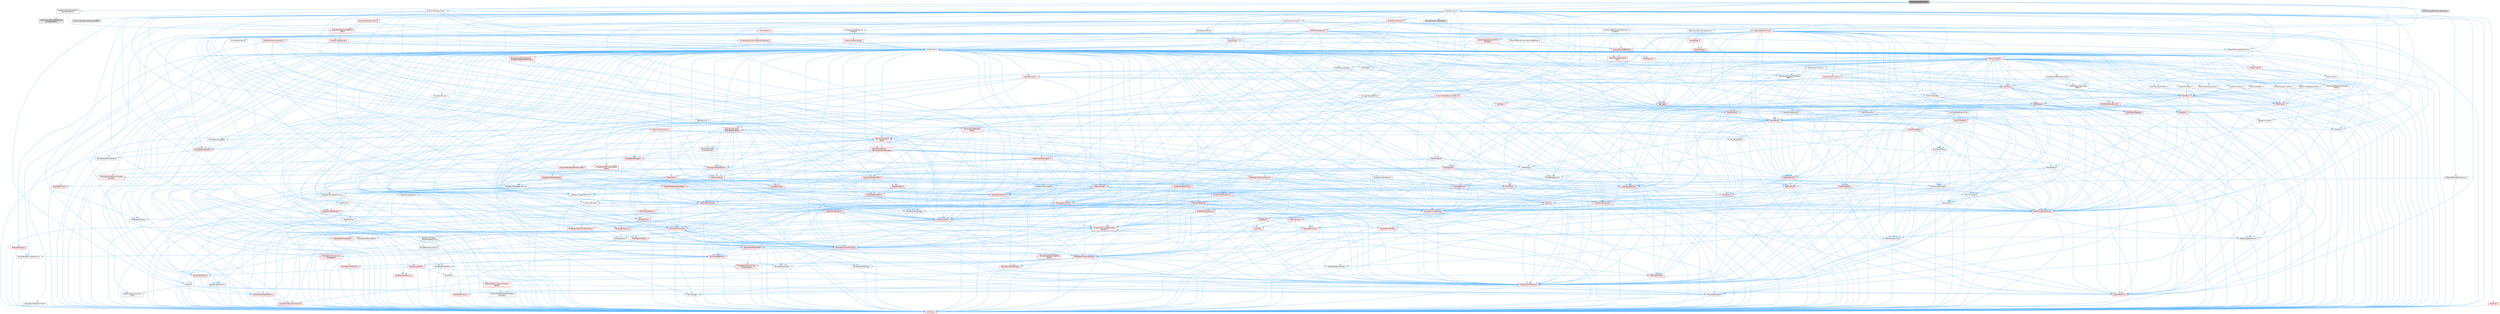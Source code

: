 digraph "MeshAttributePaintTool.h"
{
 // INTERACTIVE_SVG=YES
 // LATEX_PDF_SIZE
  bgcolor="transparent";
  edge [fontname=Helvetica,fontsize=10,labelfontname=Helvetica,labelfontsize=10];
  node [fontname=Helvetica,fontsize=10,shape=box,height=0.2,width=0.4];
  Node1 [id="Node000001",label="MeshAttributePaintTool.h",height=0.2,width=0.4,color="gray40", fillcolor="grey60", style="filled", fontcolor="black",tooltip=" "];
  Node1 -> Node2 [id="edge1_Node000001_Node000002",color="steelblue1",style="solid",tooltip=" "];
  Node2 [id="Node000002",label="DynamicMeshBrushTool.h",height=0.2,width=0.4,color="grey40", fillcolor="white", style="filled",URL="$da/d04/DynamicMeshBrushTool_8h.html",tooltip=" "];
  Node2 -> Node3 [id="edge2_Node000002_Node000003",color="steelblue1",style="solid",tooltip=" "];
  Node3 [id="Node000003",label="CoreMinimal.h",height=0.2,width=0.4,color="grey40", fillcolor="white", style="filled",URL="$d7/d67/CoreMinimal_8h.html",tooltip=" "];
  Node3 -> Node4 [id="edge3_Node000003_Node000004",color="steelblue1",style="solid",tooltip=" "];
  Node4 [id="Node000004",label="CoreTypes.h",height=0.2,width=0.4,color="red", fillcolor="#FFF0F0", style="filled",URL="$dc/dec/CoreTypes_8h.html",tooltip=" "];
  Node3 -> Node18 [id="edge4_Node000003_Node000018",color="steelblue1",style="solid",tooltip=" "];
  Node18 [id="Node000018",label="CoreFwd.h",height=0.2,width=0.4,color="grey40", fillcolor="white", style="filled",URL="$d1/d1e/CoreFwd_8h.html",tooltip=" "];
  Node18 -> Node4 [id="edge5_Node000018_Node000004",color="steelblue1",style="solid",tooltip=" "];
  Node18 -> Node19 [id="edge6_Node000018_Node000019",color="steelblue1",style="solid",tooltip=" "];
  Node19 [id="Node000019",label="Containers/ContainersFwd.h",height=0.2,width=0.4,color="red", fillcolor="#FFF0F0", style="filled",URL="$d4/d0a/ContainersFwd_8h.html",tooltip=" "];
  Node19 -> Node4 [id="edge7_Node000019_Node000004",color="steelblue1",style="solid",tooltip=" "];
  Node19 -> Node20 [id="edge8_Node000019_Node000020",color="steelblue1",style="solid",tooltip=" "];
  Node20 [id="Node000020",label="Traits/IsContiguousContainer.h",height=0.2,width=0.4,color="red", fillcolor="#FFF0F0", style="filled",URL="$d5/d3c/IsContiguousContainer_8h.html",tooltip=" "];
  Node20 -> Node4 [id="edge9_Node000020_Node000004",color="steelblue1",style="solid",tooltip=" "];
  Node18 -> Node23 [id="edge10_Node000018_Node000023",color="steelblue1",style="solid",tooltip=" "];
  Node23 [id="Node000023",label="Math/MathFwd.h",height=0.2,width=0.4,color="red", fillcolor="#FFF0F0", style="filled",URL="$d2/d10/MathFwd_8h.html",tooltip=" "];
  Node18 -> Node24 [id="edge11_Node000018_Node000024",color="steelblue1",style="solid",tooltip=" "];
  Node24 [id="Node000024",label="UObject/UObjectHierarchy\lFwd.h",height=0.2,width=0.4,color="grey40", fillcolor="white", style="filled",URL="$d3/d13/UObjectHierarchyFwd_8h.html",tooltip=" "];
  Node3 -> Node24 [id="edge12_Node000003_Node000024",color="steelblue1",style="solid",tooltip=" "];
  Node3 -> Node19 [id="edge13_Node000003_Node000019",color="steelblue1",style="solid",tooltip=" "];
  Node3 -> Node25 [id="edge14_Node000003_Node000025",color="steelblue1",style="solid",tooltip=" "];
  Node25 [id="Node000025",label="Misc/VarArgs.h",height=0.2,width=0.4,color="grey40", fillcolor="white", style="filled",URL="$d5/d6f/VarArgs_8h.html",tooltip=" "];
  Node25 -> Node4 [id="edge15_Node000025_Node000004",color="steelblue1",style="solid",tooltip=" "];
  Node3 -> Node26 [id="edge16_Node000003_Node000026",color="steelblue1",style="solid",tooltip=" "];
  Node26 [id="Node000026",label="Logging/LogVerbosity.h",height=0.2,width=0.4,color="grey40", fillcolor="white", style="filled",URL="$d2/d8f/LogVerbosity_8h.html",tooltip=" "];
  Node26 -> Node4 [id="edge17_Node000026_Node000004",color="steelblue1",style="solid",tooltip=" "];
  Node3 -> Node27 [id="edge18_Node000003_Node000027",color="steelblue1",style="solid",tooltip=" "];
  Node27 [id="Node000027",label="Misc/OutputDevice.h",height=0.2,width=0.4,color="red", fillcolor="#FFF0F0", style="filled",URL="$d7/d32/OutputDevice_8h.html",tooltip=" "];
  Node27 -> Node18 [id="edge19_Node000027_Node000018",color="steelblue1",style="solid",tooltip=" "];
  Node27 -> Node4 [id="edge20_Node000027_Node000004",color="steelblue1",style="solid",tooltip=" "];
  Node27 -> Node26 [id="edge21_Node000027_Node000026",color="steelblue1",style="solid",tooltip=" "];
  Node27 -> Node25 [id="edge22_Node000027_Node000025",color="steelblue1",style="solid",tooltip=" "];
  Node3 -> Node33 [id="edge23_Node000003_Node000033",color="steelblue1",style="solid",tooltip=" "];
  Node33 [id="Node000033",label="HAL/PlatformCrt.h",height=0.2,width=0.4,color="red", fillcolor="#FFF0F0", style="filled",URL="$d8/d75/PlatformCrt_8h.html",tooltip=" "];
  Node3 -> Node43 [id="edge24_Node000003_Node000043",color="steelblue1",style="solid",tooltip=" "];
  Node43 [id="Node000043",label="HAL/PlatformMisc.h",height=0.2,width=0.4,color="red", fillcolor="#FFF0F0", style="filled",URL="$d0/df5/PlatformMisc_8h.html",tooltip=" "];
  Node43 -> Node4 [id="edge25_Node000043_Node000004",color="steelblue1",style="solid",tooltip=" "];
  Node3 -> Node62 [id="edge26_Node000003_Node000062",color="steelblue1",style="solid",tooltip=" "];
  Node62 [id="Node000062",label="Misc/AssertionMacros.h",height=0.2,width=0.4,color="red", fillcolor="#FFF0F0", style="filled",URL="$d0/dfa/AssertionMacros_8h.html",tooltip=" "];
  Node62 -> Node4 [id="edge27_Node000062_Node000004",color="steelblue1",style="solid",tooltip=" "];
  Node62 -> Node43 [id="edge28_Node000062_Node000043",color="steelblue1",style="solid",tooltip=" "];
  Node62 -> Node63 [id="edge29_Node000062_Node000063",color="steelblue1",style="solid",tooltip=" "];
  Node63 [id="Node000063",label="Templates/EnableIf.h",height=0.2,width=0.4,color="grey40", fillcolor="white", style="filled",URL="$d7/d60/EnableIf_8h.html",tooltip=" "];
  Node63 -> Node4 [id="edge30_Node000063_Node000004",color="steelblue1",style="solid",tooltip=" "];
  Node62 -> Node25 [id="edge31_Node000062_Node000025",color="steelblue1",style="solid",tooltip=" "];
  Node3 -> Node71 [id="edge32_Node000003_Node000071",color="steelblue1",style="solid",tooltip=" "];
  Node71 [id="Node000071",label="Templates/IsPointer.h",height=0.2,width=0.4,color="grey40", fillcolor="white", style="filled",URL="$d7/d05/IsPointer_8h.html",tooltip=" "];
  Node71 -> Node4 [id="edge33_Node000071_Node000004",color="steelblue1",style="solid",tooltip=" "];
  Node3 -> Node72 [id="edge34_Node000003_Node000072",color="steelblue1",style="solid",tooltip=" "];
  Node72 [id="Node000072",label="HAL/PlatformMemory.h",height=0.2,width=0.4,color="red", fillcolor="#FFF0F0", style="filled",URL="$de/d68/PlatformMemory_8h.html",tooltip=" "];
  Node72 -> Node4 [id="edge35_Node000072_Node000004",color="steelblue1",style="solid",tooltip=" "];
  Node3 -> Node55 [id="edge36_Node000003_Node000055",color="steelblue1",style="solid",tooltip=" "];
  Node55 [id="Node000055",label="HAL/PlatformAtomics.h",height=0.2,width=0.4,color="red", fillcolor="#FFF0F0", style="filled",URL="$d3/d36/PlatformAtomics_8h.html",tooltip=" "];
  Node55 -> Node4 [id="edge37_Node000055_Node000004",color="steelblue1",style="solid",tooltip=" "];
  Node3 -> Node77 [id="edge38_Node000003_Node000077",color="steelblue1",style="solid",tooltip=" "];
  Node77 [id="Node000077",label="Misc/Exec.h",height=0.2,width=0.4,color="grey40", fillcolor="white", style="filled",URL="$de/ddb/Exec_8h.html",tooltip=" "];
  Node77 -> Node4 [id="edge39_Node000077_Node000004",color="steelblue1",style="solid",tooltip=" "];
  Node77 -> Node62 [id="edge40_Node000077_Node000062",color="steelblue1",style="solid",tooltip=" "];
  Node3 -> Node78 [id="edge41_Node000003_Node000078",color="steelblue1",style="solid",tooltip=" "];
  Node78 [id="Node000078",label="HAL/MemoryBase.h",height=0.2,width=0.4,color="red", fillcolor="#FFF0F0", style="filled",URL="$d6/d9f/MemoryBase_8h.html",tooltip=" "];
  Node78 -> Node4 [id="edge42_Node000078_Node000004",color="steelblue1",style="solid",tooltip=" "];
  Node78 -> Node55 [id="edge43_Node000078_Node000055",color="steelblue1",style="solid",tooltip=" "];
  Node78 -> Node33 [id="edge44_Node000078_Node000033",color="steelblue1",style="solid",tooltip=" "];
  Node78 -> Node77 [id="edge45_Node000078_Node000077",color="steelblue1",style="solid",tooltip=" "];
  Node78 -> Node27 [id="edge46_Node000078_Node000027",color="steelblue1",style="solid",tooltip=" "];
  Node3 -> Node88 [id="edge47_Node000003_Node000088",color="steelblue1",style="solid",tooltip=" "];
  Node88 [id="Node000088",label="HAL/UnrealMemory.h",height=0.2,width=0.4,color="red", fillcolor="#FFF0F0", style="filled",URL="$d9/d96/UnrealMemory_8h.html",tooltip=" "];
  Node88 -> Node4 [id="edge48_Node000088_Node000004",color="steelblue1",style="solid",tooltip=" "];
  Node88 -> Node78 [id="edge49_Node000088_Node000078",color="steelblue1",style="solid",tooltip=" "];
  Node88 -> Node72 [id="edge50_Node000088_Node000072",color="steelblue1",style="solid",tooltip=" "];
  Node88 -> Node71 [id="edge51_Node000088_Node000071",color="steelblue1",style="solid",tooltip=" "];
  Node3 -> Node90 [id="edge52_Node000003_Node000090",color="steelblue1",style="solid",tooltip=" "];
  Node90 [id="Node000090",label="Templates/IsArithmetic.h",height=0.2,width=0.4,color="grey40", fillcolor="white", style="filled",URL="$d2/d5d/IsArithmetic_8h.html",tooltip=" "];
  Node90 -> Node4 [id="edge53_Node000090_Node000004",color="steelblue1",style="solid",tooltip=" "];
  Node3 -> Node84 [id="edge54_Node000003_Node000084",color="steelblue1",style="solid",tooltip=" "];
  Node84 [id="Node000084",label="Templates/AndOrNot.h",height=0.2,width=0.4,color="grey40", fillcolor="white", style="filled",URL="$db/d0a/AndOrNot_8h.html",tooltip=" "];
  Node84 -> Node4 [id="edge55_Node000084_Node000004",color="steelblue1",style="solid",tooltip=" "];
  Node3 -> Node91 [id="edge56_Node000003_Node000091",color="steelblue1",style="solid",tooltip=" "];
  Node91 [id="Node000091",label="Templates/IsPODType.h",height=0.2,width=0.4,color="grey40", fillcolor="white", style="filled",URL="$d7/db1/IsPODType_8h.html",tooltip=" "];
  Node91 -> Node4 [id="edge57_Node000091_Node000004",color="steelblue1",style="solid",tooltip=" "];
  Node3 -> Node92 [id="edge58_Node000003_Node000092",color="steelblue1",style="solid",tooltip=" "];
  Node92 [id="Node000092",label="Templates/IsUECoreType.h",height=0.2,width=0.4,color="red", fillcolor="#FFF0F0", style="filled",URL="$d1/db8/IsUECoreType_8h.html",tooltip=" "];
  Node92 -> Node4 [id="edge59_Node000092_Node000004",color="steelblue1",style="solid",tooltip=" "];
  Node3 -> Node85 [id="edge60_Node000003_Node000085",color="steelblue1",style="solid",tooltip=" "];
  Node85 [id="Node000085",label="Templates/IsTriviallyCopy\lConstructible.h",height=0.2,width=0.4,color="red", fillcolor="#FFF0F0", style="filled",URL="$d3/d78/IsTriviallyCopyConstructible_8h.html",tooltip=" "];
  Node85 -> Node4 [id="edge61_Node000085_Node000004",color="steelblue1",style="solid",tooltip=" "];
  Node3 -> Node93 [id="edge62_Node000003_Node000093",color="steelblue1",style="solid",tooltip=" "];
  Node93 [id="Node000093",label="Templates/UnrealTypeTraits.h",height=0.2,width=0.4,color="red", fillcolor="#FFF0F0", style="filled",URL="$d2/d2d/UnrealTypeTraits_8h.html",tooltip=" "];
  Node93 -> Node4 [id="edge63_Node000093_Node000004",color="steelblue1",style="solid",tooltip=" "];
  Node93 -> Node71 [id="edge64_Node000093_Node000071",color="steelblue1",style="solid",tooltip=" "];
  Node93 -> Node62 [id="edge65_Node000093_Node000062",color="steelblue1",style="solid",tooltip=" "];
  Node93 -> Node84 [id="edge66_Node000093_Node000084",color="steelblue1",style="solid",tooltip=" "];
  Node93 -> Node63 [id="edge67_Node000093_Node000063",color="steelblue1",style="solid",tooltip=" "];
  Node93 -> Node90 [id="edge68_Node000093_Node000090",color="steelblue1",style="solid",tooltip=" "];
  Node93 -> Node91 [id="edge69_Node000093_Node000091",color="steelblue1",style="solid",tooltip=" "];
  Node93 -> Node92 [id="edge70_Node000093_Node000092",color="steelblue1",style="solid",tooltip=" "];
  Node93 -> Node85 [id="edge71_Node000093_Node000085",color="steelblue1",style="solid",tooltip=" "];
  Node3 -> Node63 [id="edge72_Node000003_Node000063",color="steelblue1",style="solid",tooltip=" "];
  Node3 -> Node95 [id="edge73_Node000003_Node000095",color="steelblue1",style="solid",tooltip=" "];
  Node95 [id="Node000095",label="Templates/RemoveReference.h",height=0.2,width=0.4,color="grey40", fillcolor="white", style="filled",URL="$da/dbe/RemoveReference_8h.html",tooltip=" "];
  Node95 -> Node4 [id="edge74_Node000095_Node000004",color="steelblue1",style="solid",tooltip=" "];
  Node3 -> Node96 [id="edge75_Node000003_Node000096",color="steelblue1",style="solid",tooltip=" "];
  Node96 [id="Node000096",label="Templates/IntegralConstant.h",height=0.2,width=0.4,color="grey40", fillcolor="white", style="filled",URL="$db/d1b/IntegralConstant_8h.html",tooltip=" "];
  Node96 -> Node4 [id="edge76_Node000096_Node000004",color="steelblue1",style="solid",tooltip=" "];
  Node3 -> Node97 [id="edge77_Node000003_Node000097",color="steelblue1",style="solid",tooltip=" "];
  Node97 [id="Node000097",label="Templates/IsClass.h",height=0.2,width=0.4,color="grey40", fillcolor="white", style="filled",URL="$db/dcb/IsClass_8h.html",tooltip=" "];
  Node97 -> Node4 [id="edge78_Node000097_Node000004",color="steelblue1",style="solid",tooltip=" "];
  Node3 -> Node98 [id="edge79_Node000003_Node000098",color="steelblue1",style="solid",tooltip=" "];
  Node98 [id="Node000098",label="Templates/TypeCompatible\lBytes.h",height=0.2,width=0.4,color="red", fillcolor="#FFF0F0", style="filled",URL="$df/d0a/TypeCompatibleBytes_8h.html",tooltip=" "];
  Node98 -> Node4 [id="edge80_Node000098_Node000004",color="steelblue1",style="solid",tooltip=" "];
  Node3 -> Node20 [id="edge81_Node000003_Node000020",color="steelblue1",style="solid",tooltip=" "];
  Node3 -> Node99 [id="edge82_Node000003_Node000099",color="steelblue1",style="solid",tooltip=" "];
  Node99 [id="Node000099",label="Templates/UnrealTemplate.h",height=0.2,width=0.4,color="red", fillcolor="#FFF0F0", style="filled",URL="$d4/d24/UnrealTemplate_8h.html",tooltip=" "];
  Node99 -> Node4 [id="edge83_Node000099_Node000004",color="steelblue1",style="solid",tooltip=" "];
  Node99 -> Node71 [id="edge84_Node000099_Node000071",color="steelblue1",style="solid",tooltip=" "];
  Node99 -> Node88 [id="edge85_Node000099_Node000088",color="steelblue1",style="solid",tooltip=" "];
  Node99 -> Node93 [id="edge86_Node000099_Node000093",color="steelblue1",style="solid",tooltip=" "];
  Node99 -> Node95 [id="edge87_Node000099_Node000095",color="steelblue1",style="solid",tooltip=" "];
  Node99 -> Node98 [id="edge88_Node000099_Node000098",color="steelblue1",style="solid",tooltip=" "];
  Node99 -> Node20 [id="edge89_Node000099_Node000020",color="steelblue1",style="solid",tooltip=" "];
  Node3 -> Node48 [id="edge90_Node000003_Node000048",color="steelblue1",style="solid",tooltip=" "];
  Node48 [id="Node000048",label="Math/NumericLimits.h",height=0.2,width=0.4,color="grey40", fillcolor="white", style="filled",URL="$df/d1b/NumericLimits_8h.html",tooltip=" "];
  Node48 -> Node4 [id="edge91_Node000048_Node000004",color="steelblue1",style="solid",tooltip=" "];
  Node3 -> Node103 [id="edge92_Node000003_Node000103",color="steelblue1",style="solid",tooltip=" "];
  Node103 [id="Node000103",label="HAL/PlatformMath.h",height=0.2,width=0.4,color="red", fillcolor="#FFF0F0", style="filled",URL="$dc/d53/PlatformMath_8h.html",tooltip=" "];
  Node103 -> Node4 [id="edge93_Node000103_Node000004",color="steelblue1",style="solid",tooltip=" "];
  Node3 -> Node86 [id="edge94_Node000003_Node000086",color="steelblue1",style="solid",tooltip=" "];
  Node86 [id="Node000086",label="Templates/IsTriviallyCopy\lAssignable.h",height=0.2,width=0.4,color="red", fillcolor="#FFF0F0", style="filled",URL="$d2/df2/IsTriviallyCopyAssignable_8h.html",tooltip=" "];
  Node86 -> Node4 [id="edge95_Node000086_Node000004",color="steelblue1",style="solid",tooltip=" "];
  Node3 -> Node111 [id="edge96_Node000003_Node000111",color="steelblue1",style="solid",tooltip=" "];
  Node111 [id="Node000111",label="Templates/MemoryOps.h",height=0.2,width=0.4,color="red", fillcolor="#FFF0F0", style="filled",URL="$db/dea/MemoryOps_8h.html",tooltip=" "];
  Node111 -> Node4 [id="edge97_Node000111_Node000004",color="steelblue1",style="solid",tooltip=" "];
  Node111 -> Node88 [id="edge98_Node000111_Node000088",color="steelblue1",style="solid",tooltip=" "];
  Node111 -> Node86 [id="edge99_Node000111_Node000086",color="steelblue1",style="solid",tooltip=" "];
  Node111 -> Node85 [id="edge100_Node000111_Node000085",color="steelblue1",style="solid",tooltip=" "];
  Node111 -> Node93 [id="edge101_Node000111_Node000093",color="steelblue1",style="solid",tooltip=" "];
  Node3 -> Node112 [id="edge102_Node000003_Node000112",color="steelblue1",style="solid",tooltip=" "];
  Node112 [id="Node000112",label="Containers/ContainerAllocation\lPolicies.h",height=0.2,width=0.4,color="red", fillcolor="#FFF0F0", style="filled",URL="$d7/dff/ContainerAllocationPolicies_8h.html",tooltip=" "];
  Node112 -> Node4 [id="edge103_Node000112_Node000004",color="steelblue1",style="solid",tooltip=" "];
  Node112 -> Node112 [id="edge104_Node000112_Node000112",color="steelblue1",style="solid",tooltip=" "];
  Node112 -> Node103 [id="edge105_Node000112_Node000103",color="steelblue1",style="solid",tooltip=" "];
  Node112 -> Node88 [id="edge106_Node000112_Node000088",color="steelblue1",style="solid",tooltip=" "];
  Node112 -> Node48 [id="edge107_Node000112_Node000048",color="steelblue1",style="solid",tooltip=" "];
  Node112 -> Node62 [id="edge108_Node000112_Node000062",color="steelblue1",style="solid",tooltip=" "];
  Node112 -> Node111 [id="edge109_Node000112_Node000111",color="steelblue1",style="solid",tooltip=" "];
  Node112 -> Node98 [id="edge110_Node000112_Node000098",color="steelblue1",style="solid",tooltip=" "];
  Node3 -> Node115 [id="edge111_Node000003_Node000115",color="steelblue1",style="solid",tooltip=" "];
  Node115 [id="Node000115",label="Templates/IsEnumClass.h",height=0.2,width=0.4,color="grey40", fillcolor="white", style="filled",URL="$d7/d15/IsEnumClass_8h.html",tooltip=" "];
  Node115 -> Node4 [id="edge112_Node000115_Node000004",color="steelblue1",style="solid",tooltip=" "];
  Node115 -> Node84 [id="edge113_Node000115_Node000084",color="steelblue1",style="solid",tooltip=" "];
  Node3 -> Node116 [id="edge114_Node000003_Node000116",color="steelblue1",style="solid",tooltip=" "];
  Node116 [id="Node000116",label="HAL/PlatformProperties.h",height=0.2,width=0.4,color="red", fillcolor="#FFF0F0", style="filled",URL="$d9/db0/PlatformProperties_8h.html",tooltip=" "];
  Node116 -> Node4 [id="edge115_Node000116_Node000004",color="steelblue1",style="solid",tooltip=" "];
  Node3 -> Node119 [id="edge116_Node000003_Node000119",color="steelblue1",style="solid",tooltip=" "];
  Node119 [id="Node000119",label="Misc/EngineVersionBase.h",height=0.2,width=0.4,color="grey40", fillcolor="white", style="filled",URL="$d5/d2b/EngineVersionBase_8h.html",tooltip=" "];
  Node119 -> Node4 [id="edge117_Node000119_Node000004",color="steelblue1",style="solid",tooltip=" "];
  Node3 -> Node120 [id="edge118_Node000003_Node000120",color="steelblue1",style="solid",tooltip=" "];
  Node120 [id="Node000120",label="Internationalization\l/TextNamespaceFwd.h",height=0.2,width=0.4,color="grey40", fillcolor="white", style="filled",URL="$d8/d97/TextNamespaceFwd_8h.html",tooltip=" "];
  Node120 -> Node4 [id="edge119_Node000120_Node000004",color="steelblue1",style="solid",tooltip=" "];
  Node3 -> Node121 [id="edge120_Node000003_Node000121",color="steelblue1",style="solid",tooltip=" "];
  Node121 [id="Node000121",label="Serialization/Archive.h",height=0.2,width=0.4,color="red", fillcolor="#FFF0F0", style="filled",URL="$d7/d3b/Archive_8h.html",tooltip=" "];
  Node121 -> Node18 [id="edge121_Node000121_Node000018",color="steelblue1",style="solid",tooltip=" "];
  Node121 -> Node4 [id="edge122_Node000121_Node000004",color="steelblue1",style="solid",tooltip=" "];
  Node121 -> Node116 [id="edge123_Node000121_Node000116",color="steelblue1",style="solid",tooltip=" "];
  Node121 -> Node120 [id="edge124_Node000121_Node000120",color="steelblue1",style="solid",tooltip=" "];
  Node121 -> Node23 [id="edge125_Node000121_Node000023",color="steelblue1",style="solid",tooltip=" "];
  Node121 -> Node62 [id="edge126_Node000121_Node000062",color="steelblue1",style="solid",tooltip=" "];
  Node121 -> Node119 [id="edge127_Node000121_Node000119",color="steelblue1",style="solid",tooltip=" "];
  Node121 -> Node25 [id="edge128_Node000121_Node000025",color="steelblue1",style="solid",tooltip=" "];
  Node121 -> Node63 [id="edge129_Node000121_Node000063",color="steelblue1",style="solid",tooltip=" "];
  Node121 -> Node115 [id="edge130_Node000121_Node000115",color="steelblue1",style="solid",tooltip=" "];
  Node121 -> Node99 [id="edge131_Node000121_Node000099",color="steelblue1",style="solid",tooltip=" "];
  Node121 -> Node124 [id="edge132_Node000121_Node000124",color="steelblue1",style="solid",tooltip=" "];
  Node124 [id="Node000124",label="UObject/ObjectVersion.h",height=0.2,width=0.4,color="grey40", fillcolor="white", style="filled",URL="$da/d63/ObjectVersion_8h.html",tooltip=" "];
  Node124 -> Node4 [id="edge133_Node000124_Node000004",color="steelblue1",style="solid",tooltip=" "];
  Node3 -> Node125 [id="edge134_Node000003_Node000125",color="steelblue1",style="solid",tooltip=" "];
  Node125 [id="Node000125",label="Templates/Less.h",height=0.2,width=0.4,color="grey40", fillcolor="white", style="filled",URL="$de/dc8/Less_8h.html",tooltip=" "];
  Node125 -> Node4 [id="edge135_Node000125_Node000004",color="steelblue1",style="solid",tooltip=" "];
  Node125 -> Node99 [id="edge136_Node000125_Node000099",color="steelblue1",style="solid",tooltip=" "];
  Node3 -> Node126 [id="edge137_Node000003_Node000126",color="steelblue1",style="solid",tooltip=" "];
  Node126 [id="Node000126",label="Templates/Sorting.h",height=0.2,width=0.4,color="red", fillcolor="#FFF0F0", style="filled",URL="$d3/d9e/Sorting_8h.html",tooltip=" "];
  Node126 -> Node4 [id="edge138_Node000126_Node000004",color="steelblue1",style="solid",tooltip=" "];
  Node126 -> Node103 [id="edge139_Node000126_Node000103",color="steelblue1",style="solid",tooltip=" "];
  Node126 -> Node125 [id="edge140_Node000126_Node000125",color="steelblue1",style="solid",tooltip=" "];
  Node3 -> Node137 [id="edge141_Node000003_Node000137",color="steelblue1",style="solid",tooltip=" "];
  Node137 [id="Node000137",label="Misc/Char.h",height=0.2,width=0.4,color="red", fillcolor="#FFF0F0", style="filled",URL="$d0/d58/Char_8h.html",tooltip=" "];
  Node137 -> Node4 [id="edge142_Node000137_Node000004",color="steelblue1",style="solid",tooltip=" "];
  Node3 -> Node140 [id="edge143_Node000003_Node000140",color="steelblue1",style="solid",tooltip=" "];
  Node140 [id="Node000140",label="GenericPlatform/GenericPlatform\lStricmp.h",height=0.2,width=0.4,color="grey40", fillcolor="white", style="filled",URL="$d2/d86/GenericPlatformStricmp_8h.html",tooltip=" "];
  Node140 -> Node4 [id="edge144_Node000140_Node000004",color="steelblue1",style="solid",tooltip=" "];
  Node3 -> Node141 [id="edge145_Node000003_Node000141",color="steelblue1",style="solid",tooltip=" "];
  Node141 [id="Node000141",label="GenericPlatform/GenericPlatform\lString.h",height=0.2,width=0.4,color="red", fillcolor="#FFF0F0", style="filled",URL="$dd/d20/GenericPlatformString_8h.html",tooltip=" "];
  Node141 -> Node4 [id="edge146_Node000141_Node000004",color="steelblue1",style="solid",tooltip=" "];
  Node141 -> Node140 [id="edge147_Node000141_Node000140",color="steelblue1",style="solid",tooltip=" "];
  Node141 -> Node63 [id="edge148_Node000141_Node000063",color="steelblue1",style="solid",tooltip=" "];
  Node3 -> Node74 [id="edge149_Node000003_Node000074",color="steelblue1",style="solid",tooltip=" "];
  Node74 [id="Node000074",label="HAL/PlatformString.h",height=0.2,width=0.4,color="red", fillcolor="#FFF0F0", style="filled",URL="$db/db5/PlatformString_8h.html",tooltip=" "];
  Node74 -> Node4 [id="edge150_Node000074_Node000004",color="steelblue1",style="solid",tooltip=" "];
  Node3 -> Node144 [id="edge151_Node000003_Node000144",color="steelblue1",style="solid",tooltip=" "];
  Node144 [id="Node000144",label="Misc/CString.h",height=0.2,width=0.4,color="red", fillcolor="#FFF0F0", style="filled",URL="$d2/d49/CString_8h.html",tooltip=" "];
  Node144 -> Node4 [id="edge152_Node000144_Node000004",color="steelblue1",style="solid",tooltip=" "];
  Node144 -> Node33 [id="edge153_Node000144_Node000033",color="steelblue1",style="solid",tooltip=" "];
  Node144 -> Node74 [id="edge154_Node000144_Node000074",color="steelblue1",style="solid",tooltip=" "];
  Node144 -> Node62 [id="edge155_Node000144_Node000062",color="steelblue1",style="solid",tooltip=" "];
  Node144 -> Node137 [id="edge156_Node000144_Node000137",color="steelblue1",style="solid",tooltip=" "];
  Node144 -> Node25 [id="edge157_Node000144_Node000025",color="steelblue1",style="solid",tooltip=" "];
  Node3 -> Node145 [id="edge158_Node000003_Node000145",color="steelblue1",style="solid",tooltip=" "];
  Node145 [id="Node000145",label="Misc/Crc.h",height=0.2,width=0.4,color="red", fillcolor="#FFF0F0", style="filled",URL="$d4/dd2/Crc_8h.html",tooltip=" "];
  Node145 -> Node4 [id="edge159_Node000145_Node000004",color="steelblue1",style="solid",tooltip=" "];
  Node145 -> Node74 [id="edge160_Node000145_Node000074",color="steelblue1",style="solid",tooltip=" "];
  Node145 -> Node62 [id="edge161_Node000145_Node000062",color="steelblue1",style="solid",tooltip=" "];
  Node145 -> Node144 [id="edge162_Node000145_Node000144",color="steelblue1",style="solid",tooltip=" "];
  Node145 -> Node137 [id="edge163_Node000145_Node000137",color="steelblue1",style="solid",tooltip=" "];
  Node145 -> Node93 [id="edge164_Node000145_Node000093",color="steelblue1",style="solid",tooltip=" "];
  Node3 -> Node136 [id="edge165_Node000003_Node000136",color="steelblue1",style="solid",tooltip=" "];
  Node136 [id="Node000136",label="Math/UnrealMathUtility.h",height=0.2,width=0.4,color="red", fillcolor="#FFF0F0", style="filled",URL="$db/db8/UnrealMathUtility_8h.html",tooltip=" "];
  Node136 -> Node4 [id="edge166_Node000136_Node000004",color="steelblue1",style="solid",tooltip=" "];
  Node136 -> Node62 [id="edge167_Node000136_Node000062",color="steelblue1",style="solid",tooltip=" "];
  Node136 -> Node103 [id="edge168_Node000136_Node000103",color="steelblue1",style="solid",tooltip=" "];
  Node136 -> Node23 [id="edge169_Node000136_Node000023",color="steelblue1",style="solid",tooltip=" "];
  Node3 -> Node146 [id="edge170_Node000003_Node000146",color="steelblue1",style="solid",tooltip=" "];
  Node146 [id="Node000146",label="Containers/UnrealString.h",height=0.2,width=0.4,color="red", fillcolor="#FFF0F0", style="filled",URL="$d5/dba/UnrealString_8h.html",tooltip=" "];
  Node3 -> Node150 [id="edge171_Node000003_Node000150",color="steelblue1",style="solid",tooltip=" "];
  Node150 [id="Node000150",label="Containers/Array.h",height=0.2,width=0.4,color="red", fillcolor="#FFF0F0", style="filled",URL="$df/dd0/Array_8h.html",tooltip=" "];
  Node150 -> Node4 [id="edge172_Node000150_Node000004",color="steelblue1",style="solid",tooltip=" "];
  Node150 -> Node62 [id="edge173_Node000150_Node000062",color="steelblue1",style="solid",tooltip=" "];
  Node150 -> Node88 [id="edge174_Node000150_Node000088",color="steelblue1",style="solid",tooltip=" "];
  Node150 -> Node93 [id="edge175_Node000150_Node000093",color="steelblue1",style="solid",tooltip=" "];
  Node150 -> Node99 [id="edge176_Node000150_Node000099",color="steelblue1",style="solid",tooltip=" "];
  Node150 -> Node112 [id="edge177_Node000150_Node000112",color="steelblue1",style="solid",tooltip=" "];
  Node150 -> Node121 [id="edge178_Node000150_Node000121",color="steelblue1",style="solid",tooltip=" "];
  Node150 -> Node129 [id="edge179_Node000150_Node000129",color="steelblue1",style="solid",tooltip=" "];
  Node129 [id="Node000129",label="Templates/Invoke.h",height=0.2,width=0.4,color="red", fillcolor="#FFF0F0", style="filled",URL="$d7/deb/Invoke_8h.html",tooltip=" "];
  Node129 -> Node4 [id="edge180_Node000129_Node000004",color="steelblue1",style="solid",tooltip=" "];
  Node129 -> Node99 [id="edge181_Node000129_Node000099",color="steelblue1",style="solid",tooltip=" "];
  Node150 -> Node125 [id="edge182_Node000150_Node000125",color="steelblue1",style="solid",tooltip=" "];
  Node150 -> Node126 [id="edge183_Node000150_Node000126",color="steelblue1",style="solid",tooltip=" "];
  Node150 -> Node173 [id="edge184_Node000150_Node000173",color="steelblue1",style="solid",tooltip=" "];
  Node173 [id="Node000173",label="Templates/AlignmentTemplates.h",height=0.2,width=0.4,color="red", fillcolor="#FFF0F0", style="filled",URL="$dd/d32/AlignmentTemplates_8h.html",tooltip=" "];
  Node173 -> Node4 [id="edge185_Node000173_Node000004",color="steelblue1",style="solid",tooltip=" "];
  Node173 -> Node71 [id="edge186_Node000173_Node000071",color="steelblue1",style="solid",tooltip=" "];
  Node3 -> Node174 [id="edge187_Node000003_Node000174",color="steelblue1",style="solid",tooltip=" "];
  Node174 [id="Node000174",label="Misc/FrameNumber.h",height=0.2,width=0.4,color="grey40", fillcolor="white", style="filled",URL="$dd/dbd/FrameNumber_8h.html",tooltip=" "];
  Node174 -> Node4 [id="edge188_Node000174_Node000004",color="steelblue1",style="solid",tooltip=" "];
  Node174 -> Node48 [id="edge189_Node000174_Node000048",color="steelblue1",style="solid",tooltip=" "];
  Node174 -> Node136 [id="edge190_Node000174_Node000136",color="steelblue1",style="solid",tooltip=" "];
  Node174 -> Node63 [id="edge191_Node000174_Node000063",color="steelblue1",style="solid",tooltip=" "];
  Node174 -> Node93 [id="edge192_Node000174_Node000093",color="steelblue1",style="solid",tooltip=" "];
  Node3 -> Node175 [id="edge193_Node000003_Node000175",color="steelblue1",style="solid",tooltip=" "];
  Node175 [id="Node000175",label="Misc/Timespan.h",height=0.2,width=0.4,color="grey40", fillcolor="white", style="filled",URL="$da/dd9/Timespan_8h.html",tooltip=" "];
  Node175 -> Node4 [id="edge194_Node000175_Node000004",color="steelblue1",style="solid",tooltip=" "];
  Node175 -> Node176 [id="edge195_Node000175_Node000176",color="steelblue1",style="solid",tooltip=" "];
  Node176 [id="Node000176",label="Math/Interval.h",height=0.2,width=0.4,color="grey40", fillcolor="white", style="filled",URL="$d1/d55/Interval_8h.html",tooltip=" "];
  Node176 -> Node4 [id="edge196_Node000176_Node000004",color="steelblue1",style="solid",tooltip=" "];
  Node176 -> Node90 [id="edge197_Node000176_Node000090",color="steelblue1",style="solid",tooltip=" "];
  Node176 -> Node93 [id="edge198_Node000176_Node000093",color="steelblue1",style="solid",tooltip=" "];
  Node176 -> Node48 [id="edge199_Node000176_Node000048",color="steelblue1",style="solid",tooltip=" "];
  Node176 -> Node136 [id="edge200_Node000176_Node000136",color="steelblue1",style="solid",tooltip=" "];
  Node175 -> Node136 [id="edge201_Node000175_Node000136",color="steelblue1",style="solid",tooltip=" "];
  Node175 -> Node62 [id="edge202_Node000175_Node000062",color="steelblue1",style="solid",tooltip=" "];
  Node3 -> Node177 [id="edge203_Node000003_Node000177",color="steelblue1",style="solid",tooltip=" "];
  Node177 [id="Node000177",label="Containers/StringConv.h",height=0.2,width=0.4,color="red", fillcolor="#FFF0F0", style="filled",URL="$d3/ddf/StringConv_8h.html",tooltip=" "];
  Node177 -> Node4 [id="edge204_Node000177_Node000004",color="steelblue1",style="solid",tooltip=" "];
  Node177 -> Node62 [id="edge205_Node000177_Node000062",color="steelblue1",style="solid",tooltip=" "];
  Node177 -> Node112 [id="edge206_Node000177_Node000112",color="steelblue1",style="solid",tooltip=" "];
  Node177 -> Node150 [id="edge207_Node000177_Node000150",color="steelblue1",style="solid",tooltip=" "];
  Node177 -> Node144 [id="edge208_Node000177_Node000144",color="steelblue1",style="solid",tooltip=" "];
  Node177 -> Node178 [id="edge209_Node000177_Node000178",color="steelblue1",style="solid",tooltip=" "];
  Node178 [id="Node000178",label="Templates/IsArray.h",height=0.2,width=0.4,color="grey40", fillcolor="white", style="filled",URL="$d8/d8d/IsArray_8h.html",tooltip=" "];
  Node178 -> Node4 [id="edge210_Node000178_Node000004",color="steelblue1",style="solid",tooltip=" "];
  Node177 -> Node99 [id="edge211_Node000177_Node000099",color="steelblue1",style="solid",tooltip=" "];
  Node177 -> Node93 [id="edge212_Node000177_Node000093",color="steelblue1",style="solid",tooltip=" "];
  Node177 -> Node20 [id="edge213_Node000177_Node000020",color="steelblue1",style="solid",tooltip=" "];
  Node3 -> Node179 [id="edge214_Node000003_Node000179",color="steelblue1",style="solid",tooltip=" "];
  Node179 [id="Node000179",label="UObject/UnrealNames.h",height=0.2,width=0.4,color="red", fillcolor="#FFF0F0", style="filled",URL="$d8/db1/UnrealNames_8h.html",tooltip=" "];
  Node179 -> Node4 [id="edge215_Node000179_Node000004",color="steelblue1",style="solid",tooltip=" "];
  Node3 -> Node181 [id="edge216_Node000003_Node000181",color="steelblue1",style="solid",tooltip=" "];
  Node181 [id="Node000181",label="UObject/NameTypes.h",height=0.2,width=0.4,color="red", fillcolor="#FFF0F0", style="filled",URL="$d6/d35/NameTypes_8h.html",tooltip=" "];
  Node181 -> Node4 [id="edge217_Node000181_Node000004",color="steelblue1",style="solid",tooltip=" "];
  Node181 -> Node62 [id="edge218_Node000181_Node000062",color="steelblue1",style="solid",tooltip=" "];
  Node181 -> Node88 [id="edge219_Node000181_Node000088",color="steelblue1",style="solid",tooltip=" "];
  Node181 -> Node93 [id="edge220_Node000181_Node000093",color="steelblue1",style="solid",tooltip=" "];
  Node181 -> Node99 [id="edge221_Node000181_Node000099",color="steelblue1",style="solid",tooltip=" "];
  Node181 -> Node146 [id="edge222_Node000181_Node000146",color="steelblue1",style="solid",tooltip=" "];
  Node181 -> Node182 [id="edge223_Node000181_Node000182",color="steelblue1",style="solid",tooltip=" "];
  Node182 [id="Node000182",label="HAL/CriticalSection.h",height=0.2,width=0.4,color="red", fillcolor="#FFF0F0", style="filled",URL="$d6/d90/CriticalSection_8h.html",tooltip=" "];
  Node181 -> Node177 [id="edge224_Node000181_Node000177",color="steelblue1",style="solid",tooltip=" "];
  Node181 -> Node179 [id="edge225_Node000181_Node000179",color="steelblue1",style="solid",tooltip=" "];
  Node3 -> Node189 [id="edge226_Node000003_Node000189",color="steelblue1",style="solid",tooltip=" "];
  Node189 [id="Node000189",label="Misc/Parse.h",height=0.2,width=0.4,color="red", fillcolor="#FFF0F0", style="filled",URL="$dc/d71/Parse_8h.html",tooltip=" "];
  Node189 -> Node146 [id="edge227_Node000189_Node000146",color="steelblue1",style="solid",tooltip=" "];
  Node189 -> Node4 [id="edge228_Node000189_Node000004",color="steelblue1",style="solid",tooltip=" "];
  Node189 -> Node33 [id="edge229_Node000189_Node000033",color="steelblue1",style="solid",tooltip=" "];
  Node189 -> Node50 [id="edge230_Node000189_Node000050",color="steelblue1",style="solid",tooltip=" "];
  Node50 [id="Node000050",label="Misc/EnumClassFlags.h",height=0.2,width=0.4,color="grey40", fillcolor="white", style="filled",URL="$d8/de7/EnumClassFlags_8h.html",tooltip=" "];
  Node189 -> Node190 [id="edge231_Node000189_Node000190",color="steelblue1",style="solid",tooltip=" "];
  Node190 [id="Node000190",label="Templates/Function.h",height=0.2,width=0.4,color="red", fillcolor="#FFF0F0", style="filled",URL="$df/df5/Function_8h.html",tooltip=" "];
  Node190 -> Node4 [id="edge232_Node000190_Node000004",color="steelblue1",style="solid",tooltip=" "];
  Node190 -> Node62 [id="edge233_Node000190_Node000062",color="steelblue1",style="solid",tooltip=" "];
  Node190 -> Node88 [id="edge234_Node000190_Node000088",color="steelblue1",style="solid",tooltip=" "];
  Node190 -> Node93 [id="edge235_Node000190_Node000093",color="steelblue1",style="solid",tooltip=" "];
  Node190 -> Node129 [id="edge236_Node000190_Node000129",color="steelblue1",style="solid",tooltip=" "];
  Node190 -> Node99 [id="edge237_Node000190_Node000099",color="steelblue1",style="solid",tooltip=" "];
  Node190 -> Node136 [id="edge238_Node000190_Node000136",color="steelblue1",style="solid",tooltip=" "];
  Node3 -> Node173 [id="edge239_Node000003_Node000173",color="steelblue1",style="solid",tooltip=" "];
  Node3 -> Node192 [id="edge240_Node000003_Node000192",color="steelblue1",style="solid",tooltip=" "];
  Node192 [id="Node000192",label="Misc/StructBuilder.h",height=0.2,width=0.4,color="grey40", fillcolor="white", style="filled",URL="$d9/db3/StructBuilder_8h.html",tooltip=" "];
  Node192 -> Node4 [id="edge241_Node000192_Node000004",color="steelblue1",style="solid",tooltip=" "];
  Node192 -> Node136 [id="edge242_Node000192_Node000136",color="steelblue1",style="solid",tooltip=" "];
  Node192 -> Node173 [id="edge243_Node000192_Node000173",color="steelblue1",style="solid",tooltip=" "];
  Node3 -> Node105 [id="edge244_Node000003_Node000105",color="steelblue1",style="solid",tooltip=" "];
  Node105 [id="Node000105",label="Templates/Decay.h",height=0.2,width=0.4,color="red", fillcolor="#FFF0F0", style="filled",URL="$dd/d0f/Decay_8h.html",tooltip=" "];
  Node105 -> Node4 [id="edge245_Node000105_Node000004",color="steelblue1",style="solid",tooltip=" "];
  Node105 -> Node95 [id="edge246_Node000105_Node000095",color="steelblue1",style="solid",tooltip=" "];
  Node3 -> Node193 [id="edge247_Node000003_Node000193",color="steelblue1",style="solid",tooltip=" "];
  Node193 [id="Node000193",label="Templates/PointerIsConvertible\lFromTo.h",height=0.2,width=0.4,color="red", fillcolor="#FFF0F0", style="filled",URL="$d6/d65/PointerIsConvertibleFromTo_8h.html",tooltip=" "];
  Node193 -> Node4 [id="edge248_Node000193_Node000004",color="steelblue1",style="solid",tooltip=" "];
  Node3 -> Node129 [id="edge249_Node000003_Node000129",color="steelblue1",style="solid",tooltip=" "];
  Node3 -> Node190 [id="edge250_Node000003_Node000190",color="steelblue1",style="solid",tooltip=" "];
  Node3 -> Node162 [id="edge251_Node000003_Node000162",color="steelblue1",style="solid",tooltip=" "];
  Node162 [id="Node000162",label="Templates/TypeHash.h",height=0.2,width=0.4,color="red", fillcolor="#FFF0F0", style="filled",URL="$d1/d62/TypeHash_8h.html",tooltip=" "];
  Node162 -> Node4 [id="edge252_Node000162_Node000004",color="steelblue1",style="solid",tooltip=" "];
  Node162 -> Node145 [id="edge253_Node000162_Node000145",color="steelblue1",style="solid",tooltip=" "];
  Node3 -> Node194 [id="edge254_Node000003_Node000194",color="steelblue1",style="solid",tooltip=" "];
  Node194 [id="Node000194",label="Containers/ScriptArray.h",height=0.2,width=0.4,color="red", fillcolor="#FFF0F0", style="filled",URL="$dc/daf/ScriptArray_8h.html",tooltip=" "];
  Node194 -> Node4 [id="edge255_Node000194_Node000004",color="steelblue1",style="solid",tooltip=" "];
  Node194 -> Node62 [id="edge256_Node000194_Node000062",color="steelblue1",style="solid",tooltip=" "];
  Node194 -> Node88 [id="edge257_Node000194_Node000088",color="steelblue1",style="solid",tooltip=" "];
  Node194 -> Node112 [id="edge258_Node000194_Node000112",color="steelblue1",style="solid",tooltip=" "];
  Node194 -> Node150 [id="edge259_Node000194_Node000150",color="steelblue1",style="solid",tooltip=" "];
  Node3 -> Node195 [id="edge260_Node000003_Node000195",color="steelblue1",style="solid",tooltip=" "];
  Node195 [id="Node000195",label="Containers/BitArray.h",height=0.2,width=0.4,color="red", fillcolor="#FFF0F0", style="filled",URL="$d1/de4/BitArray_8h.html",tooltip=" "];
  Node195 -> Node112 [id="edge261_Node000195_Node000112",color="steelblue1",style="solid",tooltip=" "];
  Node195 -> Node4 [id="edge262_Node000195_Node000004",color="steelblue1",style="solid",tooltip=" "];
  Node195 -> Node55 [id="edge263_Node000195_Node000055",color="steelblue1",style="solid",tooltip=" "];
  Node195 -> Node88 [id="edge264_Node000195_Node000088",color="steelblue1",style="solid",tooltip=" "];
  Node195 -> Node136 [id="edge265_Node000195_Node000136",color="steelblue1",style="solid",tooltip=" "];
  Node195 -> Node62 [id="edge266_Node000195_Node000062",color="steelblue1",style="solid",tooltip=" "];
  Node195 -> Node50 [id="edge267_Node000195_Node000050",color="steelblue1",style="solid",tooltip=" "];
  Node195 -> Node121 [id="edge268_Node000195_Node000121",color="steelblue1",style="solid",tooltip=" "];
  Node195 -> Node63 [id="edge269_Node000195_Node000063",color="steelblue1",style="solid",tooltip=" "];
  Node195 -> Node129 [id="edge270_Node000195_Node000129",color="steelblue1",style="solid",tooltip=" "];
  Node195 -> Node99 [id="edge271_Node000195_Node000099",color="steelblue1",style="solid",tooltip=" "];
  Node195 -> Node93 [id="edge272_Node000195_Node000093",color="steelblue1",style="solid",tooltip=" "];
  Node3 -> Node196 [id="edge273_Node000003_Node000196",color="steelblue1",style="solid",tooltip=" "];
  Node196 [id="Node000196",label="Containers/SparseArray.h",height=0.2,width=0.4,color="red", fillcolor="#FFF0F0", style="filled",URL="$d5/dbf/SparseArray_8h.html",tooltip=" "];
  Node196 -> Node4 [id="edge274_Node000196_Node000004",color="steelblue1",style="solid",tooltip=" "];
  Node196 -> Node62 [id="edge275_Node000196_Node000062",color="steelblue1",style="solid",tooltip=" "];
  Node196 -> Node88 [id="edge276_Node000196_Node000088",color="steelblue1",style="solid",tooltip=" "];
  Node196 -> Node93 [id="edge277_Node000196_Node000093",color="steelblue1",style="solid",tooltip=" "];
  Node196 -> Node99 [id="edge278_Node000196_Node000099",color="steelblue1",style="solid",tooltip=" "];
  Node196 -> Node112 [id="edge279_Node000196_Node000112",color="steelblue1",style="solid",tooltip=" "];
  Node196 -> Node125 [id="edge280_Node000196_Node000125",color="steelblue1",style="solid",tooltip=" "];
  Node196 -> Node150 [id="edge281_Node000196_Node000150",color="steelblue1",style="solid",tooltip=" "];
  Node196 -> Node136 [id="edge282_Node000196_Node000136",color="steelblue1",style="solid",tooltip=" "];
  Node196 -> Node194 [id="edge283_Node000196_Node000194",color="steelblue1",style="solid",tooltip=" "];
  Node196 -> Node195 [id="edge284_Node000196_Node000195",color="steelblue1",style="solid",tooltip=" "];
  Node196 -> Node146 [id="edge285_Node000196_Node000146",color="steelblue1",style="solid",tooltip=" "];
  Node3 -> Node212 [id="edge286_Node000003_Node000212",color="steelblue1",style="solid",tooltip=" "];
  Node212 [id="Node000212",label="Containers/Set.h",height=0.2,width=0.4,color="red", fillcolor="#FFF0F0", style="filled",URL="$d4/d45/Set_8h.html",tooltip=" "];
  Node212 -> Node112 [id="edge287_Node000212_Node000112",color="steelblue1",style="solid",tooltip=" "];
  Node212 -> Node196 [id="edge288_Node000212_Node000196",color="steelblue1",style="solid",tooltip=" "];
  Node212 -> Node19 [id="edge289_Node000212_Node000019",color="steelblue1",style="solid",tooltip=" "];
  Node212 -> Node136 [id="edge290_Node000212_Node000136",color="steelblue1",style="solid",tooltip=" "];
  Node212 -> Node62 [id="edge291_Node000212_Node000062",color="steelblue1",style="solid",tooltip=" "];
  Node212 -> Node192 [id="edge292_Node000212_Node000192",color="steelblue1",style="solid",tooltip=" "];
  Node212 -> Node190 [id="edge293_Node000212_Node000190",color="steelblue1",style="solid",tooltip=" "];
  Node212 -> Node126 [id="edge294_Node000212_Node000126",color="steelblue1",style="solid",tooltip=" "];
  Node212 -> Node162 [id="edge295_Node000212_Node000162",color="steelblue1",style="solid",tooltip=" "];
  Node212 -> Node99 [id="edge296_Node000212_Node000099",color="steelblue1",style="solid",tooltip=" "];
  Node3 -> Node215 [id="edge297_Node000003_Node000215",color="steelblue1",style="solid",tooltip=" "];
  Node215 [id="Node000215",label="Algo/Reverse.h",height=0.2,width=0.4,color="grey40", fillcolor="white", style="filled",URL="$d5/d93/Reverse_8h.html",tooltip=" "];
  Node215 -> Node4 [id="edge298_Node000215_Node000004",color="steelblue1",style="solid",tooltip=" "];
  Node215 -> Node99 [id="edge299_Node000215_Node000099",color="steelblue1",style="solid",tooltip=" "];
  Node3 -> Node216 [id="edge300_Node000003_Node000216",color="steelblue1",style="solid",tooltip=" "];
  Node216 [id="Node000216",label="Containers/Map.h",height=0.2,width=0.4,color="red", fillcolor="#FFF0F0", style="filled",URL="$df/d79/Map_8h.html",tooltip=" "];
  Node216 -> Node4 [id="edge301_Node000216_Node000004",color="steelblue1",style="solid",tooltip=" "];
  Node216 -> Node215 [id="edge302_Node000216_Node000215",color="steelblue1",style="solid",tooltip=" "];
  Node216 -> Node212 [id="edge303_Node000216_Node000212",color="steelblue1",style="solid",tooltip=" "];
  Node216 -> Node146 [id="edge304_Node000216_Node000146",color="steelblue1",style="solid",tooltip=" "];
  Node216 -> Node62 [id="edge305_Node000216_Node000062",color="steelblue1",style="solid",tooltip=" "];
  Node216 -> Node192 [id="edge306_Node000216_Node000192",color="steelblue1",style="solid",tooltip=" "];
  Node216 -> Node190 [id="edge307_Node000216_Node000190",color="steelblue1",style="solid",tooltip=" "];
  Node216 -> Node126 [id="edge308_Node000216_Node000126",color="steelblue1",style="solid",tooltip=" "];
  Node216 -> Node217 [id="edge309_Node000216_Node000217",color="steelblue1",style="solid",tooltip=" "];
  Node217 [id="Node000217",label="Templates/Tuple.h",height=0.2,width=0.4,color="red", fillcolor="#FFF0F0", style="filled",URL="$d2/d4f/Tuple_8h.html",tooltip=" "];
  Node217 -> Node4 [id="edge310_Node000217_Node000004",color="steelblue1",style="solid",tooltip=" "];
  Node217 -> Node99 [id="edge311_Node000217_Node000099",color="steelblue1",style="solid",tooltip=" "];
  Node217 -> Node218 [id="edge312_Node000217_Node000218",color="steelblue1",style="solid",tooltip=" "];
  Node218 [id="Node000218",label="Delegates/IntegerSequence.h",height=0.2,width=0.4,color="grey40", fillcolor="white", style="filled",URL="$d2/dcc/IntegerSequence_8h.html",tooltip=" "];
  Node218 -> Node4 [id="edge313_Node000218_Node000004",color="steelblue1",style="solid",tooltip=" "];
  Node217 -> Node129 [id="edge314_Node000217_Node000129",color="steelblue1",style="solid",tooltip=" "];
  Node217 -> Node162 [id="edge315_Node000217_Node000162",color="steelblue1",style="solid",tooltip=" "];
  Node216 -> Node99 [id="edge316_Node000216_Node000099",color="steelblue1",style="solid",tooltip=" "];
  Node216 -> Node93 [id="edge317_Node000216_Node000093",color="steelblue1",style="solid",tooltip=" "];
  Node3 -> Node220 [id="edge318_Node000003_Node000220",color="steelblue1",style="solid",tooltip=" "];
  Node220 [id="Node000220",label="Math/IntPoint.h",height=0.2,width=0.4,color="red", fillcolor="#FFF0F0", style="filled",URL="$d3/df7/IntPoint_8h.html",tooltip=" "];
  Node220 -> Node4 [id="edge319_Node000220_Node000004",color="steelblue1",style="solid",tooltip=" "];
  Node220 -> Node62 [id="edge320_Node000220_Node000062",color="steelblue1",style="solid",tooltip=" "];
  Node220 -> Node189 [id="edge321_Node000220_Node000189",color="steelblue1",style="solid",tooltip=" "];
  Node220 -> Node23 [id="edge322_Node000220_Node000023",color="steelblue1",style="solid",tooltip=" "];
  Node220 -> Node136 [id="edge323_Node000220_Node000136",color="steelblue1",style="solid",tooltip=" "];
  Node220 -> Node146 [id="edge324_Node000220_Node000146",color="steelblue1",style="solid",tooltip=" "];
  Node220 -> Node162 [id="edge325_Node000220_Node000162",color="steelblue1",style="solid",tooltip=" "];
  Node3 -> Node222 [id="edge326_Node000003_Node000222",color="steelblue1",style="solid",tooltip=" "];
  Node222 [id="Node000222",label="Math/IntVector.h",height=0.2,width=0.4,color="red", fillcolor="#FFF0F0", style="filled",URL="$d7/d44/IntVector_8h.html",tooltip=" "];
  Node222 -> Node4 [id="edge327_Node000222_Node000004",color="steelblue1",style="solid",tooltip=" "];
  Node222 -> Node145 [id="edge328_Node000222_Node000145",color="steelblue1",style="solid",tooltip=" "];
  Node222 -> Node189 [id="edge329_Node000222_Node000189",color="steelblue1",style="solid",tooltip=" "];
  Node222 -> Node23 [id="edge330_Node000222_Node000023",color="steelblue1",style="solid",tooltip=" "];
  Node222 -> Node136 [id="edge331_Node000222_Node000136",color="steelblue1",style="solid",tooltip=" "];
  Node222 -> Node146 [id="edge332_Node000222_Node000146",color="steelblue1",style="solid",tooltip=" "];
  Node3 -> Node223 [id="edge333_Node000003_Node000223",color="steelblue1",style="solid",tooltip=" "];
  Node223 [id="Node000223",label="Logging/LogCategory.h",height=0.2,width=0.4,color="grey40", fillcolor="white", style="filled",URL="$d9/d36/LogCategory_8h.html",tooltip=" "];
  Node223 -> Node4 [id="edge334_Node000223_Node000004",color="steelblue1",style="solid",tooltip=" "];
  Node223 -> Node26 [id="edge335_Node000223_Node000026",color="steelblue1",style="solid",tooltip=" "];
  Node223 -> Node181 [id="edge336_Node000223_Node000181",color="steelblue1",style="solid",tooltip=" "];
  Node3 -> Node224 [id="edge337_Node000003_Node000224",color="steelblue1",style="solid",tooltip=" "];
  Node224 [id="Node000224",label="Logging/LogMacros.h",height=0.2,width=0.4,color="red", fillcolor="#FFF0F0", style="filled",URL="$d0/d16/LogMacros_8h.html",tooltip=" "];
  Node224 -> Node146 [id="edge338_Node000224_Node000146",color="steelblue1",style="solid",tooltip=" "];
  Node224 -> Node4 [id="edge339_Node000224_Node000004",color="steelblue1",style="solid",tooltip=" "];
  Node224 -> Node223 [id="edge340_Node000224_Node000223",color="steelblue1",style="solid",tooltip=" "];
  Node224 -> Node26 [id="edge341_Node000224_Node000026",color="steelblue1",style="solid",tooltip=" "];
  Node224 -> Node62 [id="edge342_Node000224_Node000062",color="steelblue1",style="solid",tooltip=" "];
  Node224 -> Node25 [id="edge343_Node000224_Node000025",color="steelblue1",style="solid",tooltip=" "];
  Node224 -> Node63 [id="edge344_Node000224_Node000063",color="steelblue1",style="solid",tooltip=" "];
  Node3 -> Node227 [id="edge345_Node000003_Node000227",color="steelblue1",style="solid",tooltip=" "];
  Node227 [id="Node000227",label="Math/Vector2D.h",height=0.2,width=0.4,color="red", fillcolor="#FFF0F0", style="filled",URL="$d3/db0/Vector2D_8h.html",tooltip=" "];
  Node227 -> Node4 [id="edge346_Node000227_Node000004",color="steelblue1",style="solid",tooltip=" "];
  Node227 -> Node23 [id="edge347_Node000227_Node000023",color="steelblue1",style="solid",tooltip=" "];
  Node227 -> Node62 [id="edge348_Node000227_Node000062",color="steelblue1",style="solid",tooltip=" "];
  Node227 -> Node145 [id="edge349_Node000227_Node000145",color="steelblue1",style="solid",tooltip=" "];
  Node227 -> Node136 [id="edge350_Node000227_Node000136",color="steelblue1",style="solid",tooltip=" "];
  Node227 -> Node146 [id="edge351_Node000227_Node000146",color="steelblue1",style="solid",tooltip=" "];
  Node227 -> Node189 [id="edge352_Node000227_Node000189",color="steelblue1",style="solid",tooltip=" "];
  Node227 -> Node220 [id="edge353_Node000227_Node000220",color="steelblue1",style="solid",tooltip=" "];
  Node227 -> Node224 [id="edge354_Node000227_Node000224",color="steelblue1",style="solid",tooltip=" "];
  Node3 -> Node231 [id="edge355_Node000003_Node000231",color="steelblue1",style="solid",tooltip=" "];
  Node231 [id="Node000231",label="Math/IntRect.h",height=0.2,width=0.4,color="grey40", fillcolor="white", style="filled",URL="$d7/d53/IntRect_8h.html",tooltip=" "];
  Node231 -> Node4 [id="edge356_Node000231_Node000004",color="steelblue1",style="solid",tooltip=" "];
  Node231 -> Node23 [id="edge357_Node000231_Node000023",color="steelblue1",style="solid",tooltip=" "];
  Node231 -> Node136 [id="edge358_Node000231_Node000136",color="steelblue1",style="solid",tooltip=" "];
  Node231 -> Node146 [id="edge359_Node000231_Node000146",color="steelblue1",style="solid",tooltip=" "];
  Node231 -> Node220 [id="edge360_Node000231_Node000220",color="steelblue1",style="solid",tooltip=" "];
  Node231 -> Node227 [id="edge361_Node000231_Node000227",color="steelblue1",style="solid",tooltip=" "];
  Node3 -> Node232 [id="edge362_Node000003_Node000232",color="steelblue1",style="solid",tooltip=" "];
  Node232 [id="Node000232",label="Misc/ByteSwap.h",height=0.2,width=0.4,color="grey40", fillcolor="white", style="filled",URL="$dc/dd7/ByteSwap_8h.html",tooltip=" "];
  Node232 -> Node4 [id="edge363_Node000232_Node000004",color="steelblue1",style="solid",tooltip=" "];
  Node232 -> Node33 [id="edge364_Node000232_Node000033",color="steelblue1",style="solid",tooltip=" "];
  Node3 -> Node161 [id="edge365_Node000003_Node000161",color="steelblue1",style="solid",tooltip=" "];
  Node161 [id="Node000161",label="Containers/EnumAsByte.h",height=0.2,width=0.4,color="grey40", fillcolor="white", style="filled",URL="$d6/d9a/EnumAsByte_8h.html",tooltip=" "];
  Node161 -> Node4 [id="edge366_Node000161_Node000004",color="steelblue1",style="solid",tooltip=" "];
  Node161 -> Node91 [id="edge367_Node000161_Node000091",color="steelblue1",style="solid",tooltip=" "];
  Node161 -> Node162 [id="edge368_Node000161_Node000162",color="steelblue1",style="solid",tooltip=" "];
  Node3 -> Node233 [id="edge369_Node000003_Node000233",color="steelblue1",style="solid",tooltip=" "];
  Node233 [id="Node000233",label="HAL/PlatformTLS.h",height=0.2,width=0.4,color="red", fillcolor="#FFF0F0", style="filled",URL="$d0/def/PlatformTLS_8h.html",tooltip=" "];
  Node233 -> Node4 [id="edge370_Node000233_Node000004",color="steelblue1",style="solid",tooltip=" "];
  Node3 -> Node236 [id="edge371_Node000003_Node000236",color="steelblue1",style="solid",tooltip=" "];
  Node236 [id="Node000236",label="CoreGlobals.h",height=0.2,width=0.4,color="red", fillcolor="#FFF0F0", style="filled",URL="$d5/d8c/CoreGlobals_8h.html",tooltip=" "];
  Node236 -> Node146 [id="edge372_Node000236_Node000146",color="steelblue1",style="solid",tooltip=" "];
  Node236 -> Node4 [id="edge373_Node000236_Node000004",color="steelblue1",style="solid",tooltip=" "];
  Node236 -> Node233 [id="edge374_Node000236_Node000233",color="steelblue1",style="solid",tooltip=" "];
  Node236 -> Node224 [id="edge375_Node000236_Node000224",color="steelblue1",style="solid",tooltip=" "];
  Node236 -> Node50 [id="edge376_Node000236_Node000050",color="steelblue1",style="solid",tooltip=" "];
  Node236 -> Node27 [id="edge377_Node000236_Node000027",color="steelblue1",style="solid",tooltip=" "];
  Node236 -> Node181 [id="edge378_Node000236_Node000181",color="steelblue1",style="solid",tooltip=" "];
  Node3 -> Node237 [id="edge379_Node000003_Node000237",color="steelblue1",style="solid",tooltip=" "];
  Node237 [id="Node000237",label="Templates/SharedPointer.h",height=0.2,width=0.4,color="red", fillcolor="#FFF0F0", style="filled",URL="$d2/d17/SharedPointer_8h.html",tooltip=" "];
  Node237 -> Node4 [id="edge380_Node000237_Node000004",color="steelblue1",style="solid",tooltip=" "];
  Node237 -> Node193 [id="edge381_Node000237_Node000193",color="steelblue1",style="solid",tooltip=" "];
  Node237 -> Node62 [id="edge382_Node000237_Node000062",color="steelblue1",style="solid",tooltip=" "];
  Node237 -> Node88 [id="edge383_Node000237_Node000088",color="steelblue1",style="solid",tooltip=" "];
  Node237 -> Node150 [id="edge384_Node000237_Node000150",color="steelblue1",style="solid",tooltip=" "];
  Node237 -> Node216 [id="edge385_Node000237_Node000216",color="steelblue1",style="solid",tooltip=" "];
  Node237 -> Node236 [id="edge386_Node000237_Node000236",color="steelblue1",style="solid",tooltip=" "];
  Node3 -> Node242 [id="edge387_Node000003_Node000242",color="steelblue1",style="solid",tooltip=" "];
  Node242 [id="Node000242",label="Internationalization\l/CulturePointer.h",height=0.2,width=0.4,color="grey40", fillcolor="white", style="filled",URL="$d6/dbe/CulturePointer_8h.html",tooltip=" "];
  Node242 -> Node4 [id="edge388_Node000242_Node000004",color="steelblue1",style="solid",tooltip=" "];
  Node242 -> Node237 [id="edge389_Node000242_Node000237",color="steelblue1",style="solid",tooltip=" "];
  Node3 -> Node243 [id="edge390_Node000003_Node000243",color="steelblue1",style="solid",tooltip=" "];
  Node243 [id="Node000243",label="UObject/WeakObjectPtrTemplates.h",height=0.2,width=0.4,color="red", fillcolor="#FFF0F0", style="filled",URL="$d8/d3b/WeakObjectPtrTemplates_8h.html",tooltip=" "];
  Node243 -> Node4 [id="edge391_Node000243_Node000004",color="steelblue1",style="solid",tooltip=" "];
  Node243 -> Node216 [id="edge392_Node000243_Node000216",color="steelblue1",style="solid",tooltip=" "];
  Node3 -> Node246 [id="edge393_Node000003_Node000246",color="steelblue1",style="solid",tooltip=" "];
  Node246 [id="Node000246",label="Delegates/DelegateSettings.h",height=0.2,width=0.4,color="grey40", fillcolor="white", style="filled",URL="$d0/d97/DelegateSettings_8h.html",tooltip=" "];
  Node246 -> Node4 [id="edge394_Node000246_Node000004",color="steelblue1",style="solid",tooltip=" "];
  Node3 -> Node247 [id="edge395_Node000003_Node000247",color="steelblue1",style="solid",tooltip=" "];
  Node247 [id="Node000247",label="Delegates/IDelegateInstance.h",height=0.2,width=0.4,color="grey40", fillcolor="white", style="filled",URL="$d2/d10/IDelegateInstance_8h.html",tooltip=" "];
  Node247 -> Node4 [id="edge396_Node000247_Node000004",color="steelblue1",style="solid",tooltip=" "];
  Node247 -> Node162 [id="edge397_Node000247_Node000162",color="steelblue1",style="solid",tooltip=" "];
  Node247 -> Node181 [id="edge398_Node000247_Node000181",color="steelblue1",style="solid",tooltip=" "];
  Node247 -> Node246 [id="edge399_Node000247_Node000246",color="steelblue1",style="solid",tooltip=" "];
  Node3 -> Node248 [id="edge400_Node000003_Node000248",color="steelblue1",style="solid",tooltip=" "];
  Node248 [id="Node000248",label="Delegates/DelegateBase.h",height=0.2,width=0.4,color="red", fillcolor="#FFF0F0", style="filled",URL="$da/d67/DelegateBase_8h.html",tooltip=" "];
  Node248 -> Node4 [id="edge401_Node000248_Node000004",color="steelblue1",style="solid",tooltip=" "];
  Node248 -> Node112 [id="edge402_Node000248_Node000112",color="steelblue1",style="solid",tooltip=" "];
  Node248 -> Node136 [id="edge403_Node000248_Node000136",color="steelblue1",style="solid",tooltip=" "];
  Node248 -> Node181 [id="edge404_Node000248_Node000181",color="steelblue1",style="solid",tooltip=" "];
  Node248 -> Node246 [id="edge405_Node000248_Node000246",color="steelblue1",style="solid",tooltip=" "];
  Node248 -> Node247 [id="edge406_Node000248_Node000247",color="steelblue1",style="solid",tooltip=" "];
  Node3 -> Node256 [id="edge407_Node000003_Node000256",color="steelblue1",style="solid",tooltip=" "];
  Node256 [id="Node000256",label="Delegates/MulticastDelegate\lBase.h",height=0.2,width=0.4,color="red", fillcolor="#FFF0F0", style="filled",URL="$db/d16/MulticastDelegateBase_8h.html",tooltip=" "];
  Node256 -> Node4 [id="edge408_Node000256_Node000004",color="steelblue1",style="solid",tooltip=" "];
  Node256 -> Node112 [id="edge409_Node000256_Node000112",color="steelblue1",style="solid",tooltip=" "];
  Node256 -> Node150 [id="edge410_Node000256_Node000150",color="steelblue1",style="solid",tooltip=" "];
  Node256 -> Node136 [id="edge411_Node000256_Node000136",color="steelblue1",style="solid",tooltip=" "];
  Node256 -> Node247 [id="edge412_Node000256_Node000247",color="steelblue1",style="solid",tooltip=" "];
  Node256 -> Node248 [id="edge413_Node000256_Node000248",color="steelblue1",style="solid",tooltip=" "];
  Node3 -> Node218 [id="edge414_Node000003_Node000218",color="steelblue1",style="solid",tooltip=" "];
  Node3 -> Node217 [id="edge415_Node000003_Node000217",color="steelblue1",style="solid",tooltip=" "];
  Node3 -> Node257 [id="edge416_Node000003_Node000257",color="steelblue1",style="solid",tooltip=" "];
  Node257 [id="Node000257",label="UObject/ScriptDelegates.h",height=0.2,width=0.4,color="red", fillcolor="#FFF0F0", style="filled",URL="$de/d81/ScriptDelegates_8h.html",tooltip=" "];
  Node257 -> Node150 [id="edge417_Node000257_Node000150",color="steelblue1",style="solid",tooltip=" "];
  Node257 -> Node112 [id="edge418_Node000257_Node000112",color="steelblue1",style="solid",tooltip=" "];
  Node257 -> Node146 [id="edge419_Node000257_Node000146",color="steelblue1",style="solid",tooltip=" "];
  Node257 -> Node62 [id="edge420_Node000257_Node000062",color="steelblue1",style="solid",tooltip=" "];
  Node257 -> Node237 [id="edge421_Node000257_Node000237",color="steelblue1",style="solid",tooltip=" "];
  Node257 -> Node162 [id="edge422_Node000257_Node000162",color="steelblue1",style="solid",tooltip=" "];
  Node257 -> Node93 [id="edge423_Node000257_Node000093",color="steelblue1",style="solid",tooltip=" "];
  Node257 -> Node181 [id="edge424_Node000257_Node000181",color="steelblue1",style="solid",tooltip=" "];
  Node3 -> Node259 [id="edge425_Node000003_Node000259",color="steelblue1",style="solid",tooltip=" "];
  Node259 [id="Node000259",label="Delegates/Delegate.h",height=0.2,width=0.4,color="red", fillcolor="#FFF0F0", style="filled",URL="$d4/d80/Delegate_8h.html",tooltip=" "];
  Node259 -> Node4 [id="edge426_Node000259_Node000004",color="steelblue1",style="solid",tooltip=" "];
  Node259 -> Node62 [id="edge427_Node000259_Node000062",color="steelblue1",style="solid",tooltip=" "];
  Node259 -> Node181 [id="edge428_Node000259_Node000181",color="steelblue1",style="solid",tooltip=" "];
  Node259 -> Node237 [id="edge429_Node000259_Node000237",color="steelblue1",style="solid",tooltip=" "];
  Node259 -> Node243 [id="edge430_Node000259_Node000243",color="steelblue1",style="solid",tooltip=" "];
  Node259 -> Node256 [id="edge431_Node000259_Node000256",color="steelblue1",style="solid",tooltip=" "];
  Node259 -> Node218 [id="edge432_Node000259_Node000218",color="steelblue1",style="solid",tooltip=" "];
  Node3 -> Node264 [id="edge433_Node000003_Node000264",color="steelblue1",style="solid",tooltip=" "];
  Node264 [id="Node000264",label="Internationalization\l/TextLocalizationManager.h",height=0.2,width=0.4,color="red", fillcolor="#FFF0F0", style="filled",URL="$d5/d2e/TextLocalizationManager_8h.html",tooltip=" "];
  Node264 -> Node150 [id="edge434_Node000264_Node000150",color="steelblue1",style="solid",tooltip=" "];
  Node264 -> Node188 [id="edge435_Node000264_Node000188",color="steelblue1",style="solid",tooltip=" "];
  Node188 [id="Node000188",label="Containers/ArrayView.h",height=0.2,width=0.4,color="red", fillcolor="#FFF0F0", style="filled",URL="$d7/df4/ArrayView_8h.html",tooltip=" "];
  Node188 -> Node4 [id="edge436_Node000188_Node000004",color="steelblue1",style="solid",tooltip=" "];
  Node188 -> Node19 [id="edge437_Node000188_Node000019",color="steelblue1",style="solid",tooltip=" "];
  Node188 -> Node62 [id="edge438_Node000188_Node000062",color="steelblue1",style="solid",tooltip=" "];
  Node188 -> Node129 [id="edge439_Node000188_Node000129",color="steelblue1",style="solid",tooltip=" "];
  Node188 -> Node93 [id="edge440_Node000188_Node000093",color="steelblue1",style="solid",tooltip=" "];
  Node188 -> Node150 [id="edge441_Node000188_Node000150",color="steelblue1",style="solid",tooltip=" "];
  Node188 -> Node136 [id="edge442_Node000188_Node000136",color="steelblue1",style="solid",tooltip=" "];
  Node264 -> Node112 [id="edge443_Node000264_Node000112",color="steelblue1",style="solid",tooltip=" "];
  Node264 -> Node216 [id="edge444_Node000264_Node000216",color="steelblue1",style="solid",tooltip=" "];
  Node264 -> Node212 [id="edge445_Node000264_Node000212",color="steelblue1",style="solid",tooltip=" "];
  Node264 -> Node146 [id="edge446_Node000264_Node000146",color="steelblue1",style="solid",tooltip=" "];
  Node264 -> Node4 [id="edge447_Node000264_Node000004",color="steelblue1",style="solid",tooltip=" "];
  Node264 -> Node259 [id="edge448_Node000264_Node000259",color="steelblue1",style="solid",tooltip=" "];
  Node264 -> Node182 [id="edge449_Node000264_Node000182",color="steelblue1",style="solid",tooltip=" "];
  Node264 -> Node145 [id="edge450_Node000264_Node000145",color="steelblue1",style="solid",tooltip=" "];
  Node264 -> Node50 [id="edge451_Node000264_Node000050",color="steelblue1",style="solid",tooltip=" "];
  Node264 -> Node190 [id="edge452_Node000264_Node000190",color="steelblue1",style="solid",tooltip=" "];
  Node264 -> Node237 [id="edge453_Node000264_Node000237",color="steelblue1",style="solid",tooltip=" "];
  Node3 -> Node205 [id="edge454_Node000003_Node000205",color="steelblue1",style="solid",tooltip=" "];
  Node205 [id="Node000205",label="Misc/Optional.h",height=0.2,width=0.4,color="red", fillcolor="#FFF0F0", style="filled",URL="$d2/dae/Optional_8h.html",tooltip=" "];
  Node205 -> Node4 [id="edge455_Node000205_Node000004",color="steelblue1",style="solid",tooltip=" "];
  Node205 -> Node62 [id="edge456_Node000205_Node000062",color="steelblue1",style="solid",tooltip=" "];
  Node205 -> Node111 [id="edge457_Node000205_Node000111",color="steelblue1",style="solid",tooltip=" "];
  Node205 -> Node99 [id="edge458_Node000205_Node000099",color="steelblue1",style="solid",tooltip=" "];
  Node205 -> Node121 [id="edge459_Node000205_Node000121",color="steelblue1",style="solid",tooltip=" "];
  Node3 -> Node178 [id="edge460_Node000003_Node000178",color="steelblue1",style="solid",tooltip=" "];
  Node3 -> Node210 [id="edge461_Node000003_Node000210",color="steelblue1",style="solid",tooltip=" "];
  Node210 [id="Node000210",label="Templates/RemoveExtent.h",height=0.2,width=0.4,color="grey40", fillcolor="white", style="filled",URL="$dc/de9/RemoveExtent_8h.html",tooltip=" "];
  Node210 -> Node4 [id="edge462_Node000210_Node000004",color="steelblue1",style="solid",tooltip=" "];
  Node3 -> Node209 [id="edge463_Node000003_Node000209",color="steelblue1",style="solid",tooltip=" "];
  Node209 [id="Node000209",label="Templates/UniquePtr.h",height=0.2,width=0.4,color="red", fillcolor="#FFF0F0", style="filled",URL="$de/d1a/UniquePtr_8h.html",tooltip=" "];
  Node209 -> Node4 [id="edge464_Node000209_Node000004",color="steelblue1",style="solid",tooltip=" "];
  Node209 -> Node99 [id="edge465_Node000209_Node000099",color="steelblue1",style="solid",tooltip=" "];
  Node209 -> Node178 [id="edge466_Node000209_Node000178",color="steelblue1",style="solid",tooltip=" "];
  Node209 -> Node210 [id="edge467_Node000209_Node000210",color="steelblue1",style="solid",tooltip=" "];
  Node3 -> Node271 [id="edge468_Node000003_Node000271",color="steelblue1",style="solid",tooltip=" "];
  Node271 [id="Node000271",label="Internationalization\l/Text.h",height=0.2,width=0.4,color="red", fillcolor="#FFF0F0", style="filled",URL="$d6/d35/Text_8h.html",tooltip=" "];
  Node271 -> Node4 [id="edge469_Node000271_Node000004",color="steelblue1",style="solid",tooltip=" "];
  Node271 -> Node55 [id="edge470_Node000271_Node000055",color="steelblue1",style="solid",tooltip=" "];
  Node271 -> Node62 [id="edge471_Node000271_Node000062",color="steelblue1",style="solid",tooltip=" "];
  Node271 -> Node50 [id="edge472_Node000271_Node000050",color="steelblue1",style="solid",tooltip=" "];
  Node271 -> Node93 [id="edge473_Node000271_Node000093",color="steelblue1",style="solid",tooltip=" "];
  Node271 -> Node150 [id="edge474_Node000271_Node000150",color="steelblue1",style="solid",tooltip=" "];
  Node271 -> Node146 [id="edge475_Node000271_Node000146",color="steelblue1",style="solid",tooltip=" "];
  Node271 -> Node161 [id="edge476_Node000271_Node000161",color="steelblue1",style="solid",tooltip=" "];
  Node271 -> Node237 [id="edge477_Node000271_Node000237",color="steelblue1",style="solid",tooltip=" "];
  Node271 -> Node242 [id="edge478_Node000271_Node000242",color="steelblue1",style="solid",tooltip=" "];
  Node271 -> Node264 [id="edge479_Node000271_Node000264",color="steelblue1",style="solid",tooltip=" "];
  Node271 -> Node205 [id="edge480_Node000271_Node000205",color="steelblue1",style="solid",tooltip=" "];
  Node271 -> Node209 [id="edge481_Node000271_Node000209",color="steelblue1",style="solid",tooltip=" "];
  Node3 -> Node208 [id="edge482_Node000003_Node000208",color="steelblue1",style="solid",tooltip=" "];
  Node208 [id="Node000208",label="Templates/UniqueObj.h",height=0.2,width=0.4,color="grey40", fillcolor="white", style="filled",URL="$da/d95/UniqueObj_8h.html",tooltip=" "];
  Node208 -> Node4 [id="edge483_Node000208_Node000004",color="steelblue1",style="solid",tooltip=" "];
  Node208 -> Node209 [id="edge484_Node000208_Node000209",color="steelblue1",style="solid",tooltip=" "];
  Node3 -> Node277 [id="edge485_Node000003_Node000277",color="steelblue1",style="solid",tooltip=" "];
  Node277 [id="Node000277",label="Internationalization\l/Internationalization.h",height=0.2,width=0.4,color="red", fillcolor="#FFF0F0", style="filled",URL="$da/de4/Internationalization_8h.html",tooltip=" "];
  Node277 -> Node150 [id="edge486_Node000277_Node000150",color="steelblue1",style="solid",tooltip=" "];
  Node277 -> Node146 [id="edge487_Node000277_Node000146",color="steelblue1",style="solid",tooltip=" "];
  Node277 -> Node4 [id="edge488_Node000277_Node000004",color="steelblue1",style="solid",tooltip=" "];
  Node277 -> Node259 [id="edge489_Node000277_Node000259",color="steelblue1",style="solid",tooltip=" "];
  Node277 -> Node242 [id="edge490_Node000277_Node000242",color="steelblue1",style="solid",tooltip=" "];
  Node277 -> Node271 [id="edge491_Node000277_Node000271",color="steelblue1",style="solid",tooltip=" "];
  Node277 -> Node237 [id="edge492_Node000277_Node000237",color="steelblue1",style="solid",tooltip=" "];
  Node277 -> Node217 [id="edge493_Node000277_Node000217",color="steelblue1",style="solid",tooltip=" "];
  Node277 -> Node208 [id="edge494_Node000277_Node000208",color="steelblue1",style="solid",tooltip=" "];
  Node277 -> Node181 [id="edge495_Node000277_Node000181",color="steelblue1",style="solid",tooltip=" "];
  Node3 -> Node278 [id="edge496_Node000003_Node000278",color="steelblue1",style="solid",tooltip=" "];
  Node278 [id="Node000278",label="Math/Vector.h",height=0.2,width=0.4,color="red", fillcolor="#FFF0F0", style="filled",URL="$d6/dbe/Vector_8h.html",tooltip=" "];
  Node278 -> Node4 [id="edge497_Node000278_Node000004",color="steelblue1",style="solid",tooltip=" "];
  Node278 -> Node62 [id="edge498_Node000278_Node000062",color="steelblue1",style="solid",tooltip=" "];
  Node278 -> Node23 [id="edge499_Node000278_Node000023",color="steelblue1",style="solid",tooltip=" "];
  Node278 -> Node48 [id="edge500_Node000278_Node000048",color="steelblue1",style="solid",tooltip=" "];
  Node278 -> Node145 [id="edge501_Node000278_Node000145",color="steelblue1",style="solid",tooltip=" "];
  Node278 -> Node136 [id="edge502_Node000278_Node000136",color="steelblue1",style="solid",tooltip=" "];
  Node278 -> Node146 [id="edge503_Node000278_Node000146",color="steelblue1",style="solid",tooltip=" "];
  Node278 -> Node189 [id="edge504_Node000278_Node000189",color="steelblue1",style="solid",tooltip=" "];
  Node278 -> Node220 [id="edge505_Node000278_Node000220",color="steelblue1",style="solid",tooltip=" "];
  Node278 -> Node224 [id="edge506_Node000278_Node000224",color="steelblue1",style="solid",tooltip=" "];
  Node278 -> Node227 [id="edge507_Node000278_Node000227",color="steelblue1",style="solid",tooltip=" "];
  Node278 -> Node232 [id="edge508_Node000278_Node000232",color="steelblue1",style="solid",tooltip=" "];
  Node278 -> Node271 [id="edge509_Node000278_Node000271",color="steelblue1",style="solid",tooltip=" "];
  Node278 -> Node277 [id="edge510_Node000278_Node000277",color="steelblue1",style="solid",tooltip=" "];
  Node278 -> Node222 [id="edge511_Node000278_Node000222",color="steelblue1",style="solid",tooltip=" "];
  Node278 -> Node281 [id="edge512_Node000278_Node000281",color="steelblue1",style="solid",tooltip=" "];
  Node281 [id="Node000281",label="Math/Axis.h",height=0.2,width=0.4,color="grey40", fillcolor="white", style="filled",URL="$dd/dbb/Axis_8h.html",tooltip=" "];
  Node281 -> Node4 [id="edge513_Node000281_Node000004",color="steelblue1",style="solid",tooltip=" "];
  Node278 -> Node124 [id="edge514_Node000278_Node000124",color="steelblue1",style="solid",tooltip=" "];
  Node3 -> Node282 [id="edge515_Node000003_Node000282",color="steelblue1",style="solid",tooltip=" "];
  Node282 [id="Node000282",label="Math/Vector4.h",height=0.2,width=0.4,color="red", fillcolor="#FFF0F0", style="filled",URL="$d7/d36/Vector4_8h.html",tooltip=" "];
  Node282 -> Node4 [id="edge516_Node000282_Node000004",color="steelblue1",style="solid",tooltip=" "];
  Node282 -> Node145 [id="edge517_Node000282_Node000145",color="steelblue1",style="solid",tooltip=" "];
  Node282 -> Node23 [id="edge518_Node000282_Node000023",color="steelblue1",style="solid",tooltip=" "];
  Node282 -> Node136 [id="edge519_Node000282_Node000136",color="steelblue1",style="solid",tooltip=" "];
  Node282 -> Node146 [id="edge520_Node000282_Node000146",color="steelblue1",style="solid",tooltip=" "];
  Node282 -> Node189 [id="edge521_Node000282_Node000189",color="steelblue1",style="solid",tooltip=" "];
  Node282 -> Node224 [id="edge522_Node000282_Node000224",color="steelblue1",style="solid",tooltip=" "];
  Node282 -> Node227 [id="edge523_Node000282_Node000227",color="steelblue1",style="solid",tooltip=" "];
  Node282 -> Node278 [id="edge524_Node000282_Node000278",color="steelblue1",style="solid",tooltip=" "];
  Node3 -> Node283 [id="edge525_Node000003_Node000283",color="steelblue1",style="solid",tooltip=" "];
  Node283 [id="Node000283",label="Math/VectorRegister.h",height=0.2,width=0.4,color="red", fillcolor="#FFF0F0", style="filled",URL="$da/d8b/VectorRegister_8h.html",tooltip=" "];
  Node283 -> Node4 [id="edge526_Node000283_Node000004",color="steelblue1",style="solid",tooltip=" "];
  Node283 -> Node136 [id="edge527_Node000283_Node000136",color="steelblue1",style="solid",tooltip=" "];
  Node3 -> Node288 [id="edge528_Node000003_Node000288",color="steelblue1",style="solid",tooltip=" "];
  Node288 [id="Node000288",label="Math/TwoVectors.h",height=0.2,width=0.4,color="grey40", fillcolor="white", style="filled",URL="$d4/db4/TwoVectors_8h.html",tooltip=" "];
  Node288 -> Node4 [id="edge529_Node000288_Node000004",color="steelblue1",style="solid",tooltip=" "];
  Node288 -> Node62 [id="edge530_Node000288_Node000062",color="steelblue1",style="solid",tooltip=" "];
  Node288 -> Node136 [id="edge531_Node000288_Node000136",color="steelblue1",style="solid",tooltip=" "];
  Node288 -> Node146 [id="edge532_Node000288_Node000146",color="steelblue1",style="solid",tooltip=" "];
  Node288 -> Node278 [id="edge533_Node000288_Node000278",color="steelblue1",style="solid",tooltip=" "];
  Node3 -> Node289 [id="edge534_Node000003_Node000289",color="steelblue1",style="solid",tooltip=" "];
  Node289 [id="Node000289",label="Math/Edge.h",height=0.2,width=0.4,color="grey40", fillcolor="white", style="filled",URL="$d5/de0/Edge_8h.html",tooltip=" "];
  Node289 -> Node4 [id="edge535_Node000289_Node000004",color="steelblue1",style="solid",tooltip=" "];
  Node289 -> Node278 [id="edge536_Node000289_Node000278",color="steelblue1",style="solid",tooltip=" "];
  Node3 -> Node124 [id="edge537_Node000003_Node000124",color="steelblue1",style="solid",tooltip=" "];
  Node3 -> Node290 [id="edge538_Node000003_Node000290",color="steelblue1",style="solid",tooltip=" "];
  Node290 [id="Node000290",label="Math/CapsuleShape.h",height=0.2,width=0.4,color="grey40", fillcolor="white", style="filled",URL="$d3/d36/CapsuleShape_8h.html",tooltip=" "];
  Node290 -> Node4 [id="edge539_Node000290_Node000004",color="steelblue1",style="solid",tooltip=" "];
  Node290 -> Node278 [id="edge540_Node000290_Node000278",color="steelblue1",style="solid",tooltip=" "];
  Node3 -> Node291 [id="edge541_Node000003_Node000291",color="steelblue1",style="solid",tooltip=" "];
  Node291 [id="Node000291",label="Math/Rotator.h",height=0.2,width=0.4,color="red", fillcolor="#FFF0F0", style="filled",URL="$d8/d3a/Rotator_8h.html",tooltip=" "];
  Node291 -> Node4 [id="edge542_Node000291_Node000004",color="steelblue1",style="solid",tooltip=" "];
  Node291 -> Node23 [id="edge543_Node000291_Node000023",color="steelblue1",style="solid",tooltip=" "];
  Node291 -> Node136 [id="edge544_Node000291_Node000136",color="steelblue1",style="solid",tooltip=" "];
  Node291 -> Node146 [id="edge545_Node000291_Node000146",color="steelblue1",style="solid",tooltip=" "];
  Node291 -> Node189 [id="edge546_Node000291_Node000189",color="steelblue1",style="solid",tooltip=" "];
  Node291 -> Node224 [id="edge547_Node000291_Node000224",color="steelblue1",style="solid",tooltip=" "];
  Node291 -> Node278 [id="edge548_Node000291_Node000278",color="steelblue1",style="solid",tooltip=" "];
  Node291 -> Node283 [id="edge549_Node000291_Node000283",color="steelblue1",style="solid",tooltip=" "];
  Node291 -> Node124 [id="edge550_Node000291_Node000124",color="steelblue1",style="solid",tooltip=" "];
  Node3 -> Node292 [id="edge551_Node000003_Node000292",color="steelblue1",style="solid",tooltip=" "];
  Node292 [id="Node000292",label="Misc/DateTime.h",height=0.2,width=0.4,color="red", fillcolor="#FFF0F0", style="filled",URL="$d1/de9/DateTime_8h.html",tooltip=" "];
  Node292 -> Node146 [id="edge552_Node000292_Node000146",color="steelblue1",style="solid",tooltip=" "];
  Node292 -> Node4 [id="edge553_Node000292_Node000004",color="steelblue1",style="solid",tooltip=" "];
  Node292 -> Node175 [id="edge554_Node000292_Node000175",color="steelblue1",style="solid",tooltip=" "];
  Node292 -> Node121 [id="edge555_Node000292_Node000121",color="steelblue1",style="solid",tooltip=" "];
  Node292 -> Node162 [id="edge556_Node000292_Node000162",color="steelblue1",style="solid",tooltip=" "];
  Node3 -> Node293 [id="edge557_Node000003_Node000293",color="steelblue1",style="solid",tooltip=" "];
  Node293 [id="Node000293",label="Math/RangeBound.h",height=0.2,width=0.4,color="grey40", fillcolor="white", style="filled",URL="$d7/dd8/RangeBound_8h.html",tooltip=" "];
  Node293 -> Node4 [id="edge558_Node000293_Node000004",color="steelblue1",style="solid",tooltip=" "];
  Node293 -> Node62 [id="edge559_Node000293_Node000062",color="steelblue1",style="solid",tooltip=" "];
  Node293 -> Node162 [id="edge560_Node000293_Node000162",color="steelblue1",style="solid",tooltip=" "];
  Node293 -> Node161 [id="edge561_Node000293_Node000161",color="steelblue1",style="solid",tooltip=" "];
  Node293 -> Node174 [id="edge562_Node000293_Node000174",color="steelblue1",style="solid",tooltip=" "];
  Node293 -> Node292 [id="edge563_Node000293_Node000292",color="steelblue1",style="solid",tooltip=" "];
  Node3 -> Node294 [id="edge564_Node000003_Node000294",color="steelblue1",style="solid",tooltip=" "];
  Node294 [id="Node000294",label="Misc/AutomationEvent.h",height=0.2,width=0.4,color="grey40", fillcolor="white", style="filled",URL="$d1/d26/AutomationEvent_8h.html",tooltip=" "];
  Node294 -> Node4 [id="edge565_Node000294_Node000004",color="steelblue1",style="solid",tooltip=" "];
  Node294 -> Node292 [id="edge566_Node000294_Node000292",color="steelblue1",style="solid",tooltip=" "];
  Node294 -> Node229 [id="edge567_Node000294_Node000229",color="steelblue1",style="solid",tooltip=" "];
  Node229 [id="Node000229",label="Misc/Guid.h",height=0.2,width=0.4,color="red", fillcolor="#FFF0F0", style="filled",URL="$d6/d2a/Guid_8h.html",tooltip=" "];
  Node229 -> Node146 [id="edge568_Node000229_Node000146",color="steelblue1",style="solid",tooltip=" "];
  Node229 -> Node4 [id="edge569_Node000229_Node000004",color="steelblue1",style="solid",tooltip=" "];
  Node229 -> Node62 [id="edge570_Node000229_Node000062",color="steelblue1",style="solid",tooltip=" "];
  Node229 -> Node145 [id="edge571_Node000229_Node000145",color="steelblue1",style="solid",tooltip=" "];
  Node229 -> Node121 [id="edge572_Node000229_Node000121",color="steelblue1",style="solid",tooltip=" "];
  Node3 -> Node295 [id="edge573_Node000003_Node000295",color="steelblue1",style="solid",tooltip=" "];
  Node295 [id="Node000295",label="Math/Range.h",height=0.2,width=0.4,color="grey40", fillcolor="white", style="filled",URL="$d9/db6/Range_8h.html",tooltip=" "];
  Node295 -> Node4 [id="edge574_Node000295_Node000004",color="steelblue1",style="solid",tooltip=" "];
  Node295 -> Node150 [id="edge575_Node000295_Node000150",color="steelblue1",style="solid",tooltip=" "];
  Node295 -> Node62 [id="edge576_Node000295_Node000062",color="steelblue1",style="solid",tooltip=" "];
  Node295 -> Node292 [id="edge577_Node000295_Node000292",color="steelblue1",style="solid",tooltip=" "];
  Node295 -> Node293 [id="edge578_Node000295_Node000293",color="steelblue1",style="solid",tooltip=" "];
  Node295 -> Node174 [id="edge579_Node000295_Node000174",color="steelblue1",style="solid",tooltip=" "];
  Node295 -> Node121 [id="edge580_Node000295_Node000121",color="steelblue1",style="solid",tooltip=" "];
  Node3 -> Node296 [id="edge581_Node000003_Node000296",color="steelblue1",style="solid",tooltip=" "];
  Node296 [id="Node000296",label="Math/RangeSet.h",height=0.2,width=0.4,color="grey40", fillcolor="white", style="filled",URL="$dc/d21/RangeSet_8h.html",tooltip=" "];
  Node296 -> Node4 [id="edge582_Node000296_Node000004",color="steelblue1",style="solid",tooltip=" "];
  Node296 -> Node150 [id="edge583_Node000296_Node000150",color="steelblue1",style="solid",tooltip=" "];
  Node296 -> Node295 [id="edge584_Node000296_Node000295",color="steelblue1",style="solid",tooltip=" "];
  Node296 -> Node121 [id="edge585_Node000296_Node000121",color="steelblue1",style="solid",tooltip=" "];
  Node3 -> Node176 [id="edge586_Node000003_Node000176",color="steelblue1",style="solid",tooltip=" "];
  Node3 -> Node297 [id="edge587_Node000003_Node000297",color="steelblue1",style="solid",tooltip=" "];
  Node297 [id="Node000297",label="Math/Box.h",height=0.2,width=0.4,color="red", fillcolor="#FFF0F0", style="filled",URL="$de/d0f/Box_8h.html",tooltip=" "];
  Node297 -> Node4 [id="edge588_Node000297_Node000004",color="steelblue1",style="solid",tooltip=" "];
  Node297 -> Node62 [id="edge589_Node000297_Node000062",color="steelblue1",style="solid",tooltip=" "];
  Node297 -> Node23 [id="edge590_Node000297_Node000023",color="steelblue1",style="solid",tooltip=" "];
  Node297 -> Node136 [id="edge591_Node000297_Node000136",color="steelblue1",style="solid",tooltip=" "];
  Node297 -> Node146 [id="edge592_Node000297_Node000146",color="steelblue1",style="solid",tooltip=" "];
  Node297 -> Node278 [id="edge593_Node000297_Node000278",color="steelblue1",style="solid",tooltip=" "];
  Node3 -> Node307 [id="edge594_Node000003_Node000307",color="steelblue1",style="solid",tooltip=" "];
  Node307 [id="Node000307",label="Math/Box2D.h",height=0.2,width=0.4,color="red", fillcolor="#FFF0F0", style="filled",URL="$d3/d1c/Box2D_8h.html",tooltip=" "];
  Node307 -> Node150 [id="edge595_Node000307_Node000150",color="steelblue1",style="solid",tooltip=" "];
  Node307 -> Node146 [id="edge596_Node000307_Node000146",color="steelblue1",style="solid",tooltip=" "];
  Node307 -> Node4 [id="edge597_Node000307_Node000004",color="steelblue1",style="solid",tooltip=" "];
  Node307 -> Node23 [id="edge598_Node000307_Node000023",color="steelblue1",style="solid",tooltip=" "];
  Node307 -> Node136 [id="edge599_Node000307_Node000136",color="steelblue1",style="solid",tooltip=" "];
  Node307 -> Node227 [id="edge600_Node000307_Node000227",color="steelblue1",style="solid",tooltip=" "];
  Node307 -> Node62 [id="edge601_Node000307_Node000062",color="steelblue1",style="solid",tooltip=" "];
  Node307 -> Node121 [id="edge602_Node000307_Node000121",color="steelblue1",style="solid",tooltip=" "];
  Node307 -> Node92 [id="edge603_Node000307_Node000092",color="steelblue1",style="solid",tooltip=" "];
  Node307 -> Node93 [id="edge604_Node000307_Node000093",color="steelblue1",style="solid",tooltip=" "];
  Node307 -> Node181 [id="edge605_Node000307_Node000181",color="steelblue1",style="solid",tooltip=" "];
  Node307 -> Node179 [id="edge606_Node000307_Node000179",color="steelblue1",style="solid",tooltip=" "];
  Node3 -> Node308 [id="edge607_Node000003_Node000308",color="steelblue1",style="solid",tooltip=" "];
  Node308 [id="Node000308",label="Math/BoxSphereBounds.h",height=0.2,width=0.4,color="red", fillcolor="#FFF0F0", style="filled",URL="$d3/d0a/BoxSphereBounds_8h.html",tooltip=" "];
  Node308 -> Node4 [id="edge608_Node000308_Node000004",color="steelblue1",style="solid",tooltip=" "];
  Node308 -> Node23 [id="edge609_Node000308_Node000023",color="steelblue1",style="solid",tooltip=" "];
  Node308 -> Node136 [id="edge610_Node000308_Node000136",color="steelblue1",style="solid",tooltip=" "];
  Node308 -> Node146 [id="edge611_Node000308_Node000146",color="steelblue1",style="solid",tooltip=" "];
  Node308 -> Node224 [id="edge612_Node000308_Node000224",color="steelblue1",style="solid",tooltip=" "];
  Node308 -> Node278 [id="edge613_Node000308_Node000278",color="steelblue1",style="solid",tooltip=" "];
  Node308 -> Node297 [id="edge614_Node000308_Node000297",color="steelblue1",style="solid",tooltip=" "];
  Node3 -> Node309 [id="edge615_Node000003_Node000309",color="steelblue1",style="solid",tooltip=" "];
  Node309 [id="Node000309",label="Math/OrientedBox.h",height=0.2,width=0.4,color="grey40", fillcolor="white", style="filled",URL="$d6/db1/OrientedBox_8h.html",tooltip=" "];
  Node309 -> Node4 [id="edge616_Node000309_Node000004",color="steelblue1",style="solid",tooltip=" "];
  Node309 -> Node278 [id="edge617_Node000309_Node000278",color="steelblue1",style="solid",tooltip=" "];
  Node309 -> Node176 [id="edge618_Node000309_Node000176",color="steelblue1",style="solid",tooltip=" "];
  Node3 -> Node281 [id="edge619_Node000003_Node000281",color="steelblue1",style="solid",tooltip=" "];
  Node3 -> Node299 [id="edge620_Node000003_Node000299",color="steelblue1",style="solid",tooltip=" "];
  Node299 [id="Node000299",label="Math/Matrix.h",height=0.2,width=0.4,color="red", fillcolor="#FFF0F0", style="filled",URL="$d3/db1/Matrix_8h.html",tooltip=" "];
  Node299 -> Node4 [id="edge621_Node000299_Node000004",color="steelblue1",style="solid",tooltip=" "];
  Node299 -> Node88 [id="edge622_Node000299_Node000088",color="steelblue1",style="solid",tooltip=" "];
  Node299 -> Node136 [id="edge623_Node000299_Node000136",color="steelblue1",style="solid",tooltip=" "];
  Node299 -> Node146 [id="edge624_Node000299_Node000146",color="steelblue1",style="solid",tooltip=" "];
  Node299 -> Node23 [id="edge625_Node000299_Node000023",color="steelblue1",style="solid",tooltip=" "];
  Node299 -> Node278 [id="edge626_Node000299_Node000278",color="steelblue1",style="solid",tooltip=" "];
  Node299 -> Node282 [id="edge627_Node000299_Node000282",color="steelblue1",style="solid",tooltip=" "];
  Node299 -> Node300 [id="edge628_Node000299_Node000300",color="steelblue1",style="solid",tooltip=" "];
  Node300 [id="Node000300",label="Math/Plane.h",height=0.2,width=0.4,color="red", fillcolor="#FFF0F0", style="filled",URL="$d8/d2f/Plane_8h.html",tooltip=" "];
  Node300 -> Node4 [id="edge629_Node000300_Node000004",color="steelblue1",style="solid",tooltip=" "];
  Node300 -> Node23 [id="edge630_Node000300_Node000023",color="steelblue1",style="solid",tooltip=" "];
  Node300 -> Node136 [id="edge631_Node000300_Node000136",color="steelblue1",style="solid",tooltip=" "];
  Node300 -> Node278 [id="edge632_Node000300_Node000278",color="steelblue1",style="solid",tooltip=" "];
  Node300 -> Node282 [id="edge633_Node000300_Node000282",color="steelblue1",style="solid",tooltip=" "];
  Node300 -> Node124 [id="edge634_Node000300_Node000124",color="steelblue1",style="solid",tooltip=" "];
  Node299 -> Node291 [id="edge635_Node000299_Node000291",color="steelblue1",style="solid",tooltip=" "];
  Node299 -> Node281 [id="edge636_Node000299_Node000281",color="steelblue1",style="solid",tooltip=" "];
  Node299 -> Node124 [id="edge637_Node000299_Node000124",color="steelblue1",style="solid",tooltip=" "];
  Node3 -> Node310 [id="edge638_Node000003_Node000310",color="steelblue1",style="solid",tooltip=" "];
  Node310 [id="Node000310",label="Math/RotationTranslation\lMatrix.h",height=0.2,width=0.4,color="grey40", fillcolor="white", style="filled",URL="$d6/d6f/RotationTranslationMatrix_8h.html",tooltip=" "];
  Node310 -> Node4 [id="edge639_Node000310_Node000004",color="steelblue1",style="solid",tooltip=" "];
  Node310 -> Node136 [id="edge640_Node000310_Node000136",color="steelblue1",style="solid",tooltip=" "];
  Node310 -> Node283 [id="edge641_Node000310_Node000283",color="steelblue1",style="solid",tooltip=" "];
  Node310 -> Node299 [id="edge642_Node000310_Node000299",color="steelblue1",style="solid",tooltip=" "];
  Node3 -> Node311 [id="edge643_Node000003_Node000311",color="steelblue1",style="solid",tooltip=" "];
  Node311 [id="Node000311",label="Math/RotationAboutPointMatrix.h",height=0.2,width=0.4,color="grey40", fillcolor="white", style="filled",URL="$d9/d30/RotationAboutPointMatrix_8h.html",tooltip=" "];
  Node311 -> Node4 [id="edge644_Node000311_Node000004",color="steelblue1",style="solid",tooltip=" "];
  Node311 -> Node278 [id="edge645_Node000311_Node000278",color="steelblue1",style="solid",tooltip=" "];
  Node311 -> Node299 [id="edge646_Node000311_Node000299",color="steelblue1",style="solid",tooltip=" "];
  Node311 -> Node303 [id="edge647_Node000311_Node000303",color="steelblue1",style="solid",tooltip=" "];
  Node303 [id="Node000303",label="Math/Quat.h",height=0.2,width=0.4,color="red", fillcolor="#FFF0F0", style="filled",URL="$d9/de9/Quat_8h.html",tooltip=" "];
  Node303 -> Node4 [id="edge648_Node000303_Node000004",color="steelblue1",style="solid",tooltip=" "];
  Node303 -> Node62 [id="edge649_Node000303_Node000062",color="steelblue1",style="solid",tooltip=" "];
  Node303 -> Node136 [id="edge650_Node000303_Node000136",color="steelblue1",style="solid",tooltip=" "];
  Node303 -> Node146 [id="edge651_Node000303_Node000146",color="steelblue1",style="solid",tooltip=" "];
  Node303 -> Node224 [id="edge652_Node000303_Node000224",color="steelblue1",style="solid",tooltip=" "];
  Node303 -> Node23 [id="edge653_Node000303_Node000023",color="steelblue1",style="solid",tooltip=" "];
  Node303 -> Node278 [id="edge654_Node000303_Node000278",color="steelblue1",style="solid",tooltip=" "];
  Node303 -> Node283 [id="edge655_Node000303_Node000283",color="steelblue1",style="solid",tooltip=" "];
  Node303 -> Node291 [id="edge656_Node000303_Node000291",color="steelblue1",style="solid",tooltip=" "];
  Node303 -> Node299 [id="edge657_Node000303_Node000299",color="steelblue1",style="solid",tooltip=" "];
  Node303 -> Node124 [id="edge658_Node000303_Node000124",color="steelblue1",style="solid",tooltip=" "];
  Node311 -> Node310 [id="edge659_Node000311_Node000310",color="steelblue1",style="solid",tooltip=" "];
  Node3 -> Node312 [id="edge660_Node000003_Node000312",color="steelblue1",style="solid",tooltip=" "];
  Node312 [id="Node000312",label="Math/ScaleRotationTranslation\lMatrix.h",height=0.2,width=0.4,color="grey40", fillcolor="white", style="filled",URL="$db/dbe/ScaleRotationTranslationMatrix_8h.html",tooltip=" "];
  Node312 -> Node4 [id="edge661_Node000312_Node000004",color="steelblue1",style="solid",tooltip=" "];
  Node312 -> Node136 [id="edge662_Node000312_Node000136",color="steelblue1",style="solid",tooltip=" "];
  Node312 -> Node299 [id="edge663_Node000312_Node000299",color="steelblue1",style="solid",tooltip=" "];
  Node3 -> Node313 [id="edge664_Node000003_Node000313",color="steelblue1",style="solid",tooltip=" "];
  Node313 [id="Node000313",label="Math/RotationMatrix.h",height=0.2,width=0.4,color="grey40", fillcolor="white", style="filled",URL="$d9/d6a/RotationMatrix_8h.html",tooltip=" "];
  Node313 -> Node4 [id="edge665_Node000313_Node000004",color="steelblue1",style="solid",tooltip=" "];
  Node313 -> Node278 [id="edge666_Node000313_Node000278",color="steelblue1",style="solid",tooltip=" "];
  Node313 -> Node291 [id="edge667_Node000313_Node000291",color="steelblue1",style="solid",tooltip=" "];
  Node313 -> Node299 [id="edge668_Node000313_Node000299",color="steelblue1",style="solid",tooltip=" "];
  Node313 -> Node310 [id="edge669_Node000313_Node000310",color="steelblue1",style="solid",tooltip=" "];
  Node313 -> Node314 [id="edge670_Node000313_Node000314",color="steelblue1",style="solid",tooltip=" "];
  Node314 [id="Node000314",label="Math/QuatRotationTranslation\lMatrix.h",height=0.2,width=0.4,color="grey40", fillcolor="white", style="filled",URL="$df/d18/QuatRotationTranslationMatrix_8h.html",tooltip=" "];
  Node314 -> Node4 [id="edge671_Node000314_Node000004",color="steelblue1",style="solid",tooltip=" "];
  Node314 -> Node62 [id="edge672_Node000314_Node000062",color="steelblue1",style="solid",tooltip=" "];
  Node314 -> Node278 [id="edge673_Node000314_Node000278",color="steelblue1",style="solid",tooltip=" "];
  Node314 -> Node299 [id="edge674_Node000314_Node000299",color="steelblue1",style="solid",tooltip=" "];
  Node314 -> Node303 [id="edge675_Node000314_Node000303",color="steelblue1",style="solid",tooltip=" "];
  Node3 -> Node303 [id="edge676_Node000003_Node000303",color="steelblue1",style="solid",tooltip=" "];
  Node3 -> Node315 [id="edge677_Node000003_Node000315",color="steelblue1",style="solid",tooltip=" "];
  Node315 [id="Node000315",label="Math/PerspectiveMatrix.h",height=0.2,width=0.4,color="grey40", fillcolor="white", style="filled",URL="$d8/d26/PerspectiveMatrix_8h.html",tooltip=" "];
  Node315 -> Node4 [id="edge678_Node000315_Node000004",color="steelblue1",style="solid",tooltip=" "];
  Node315 -> Node136 [id="edge679_Node000315_Node000136",color="steelblue1",style="solid",tooltip=" "];
  Node315 -> Node300 [id="edge680_Node000315_Node000300",color="steelblue1",style="solid",tooltip=" "];
  Node315 -> Node299 [id="edge681_Node000315_Node000299",color="steelblue1",style="solid",tooltip=" "];
  Node3 -> Node316 [id="edge682_Node000003_Node000316",color="steelblue1",style="solid",tooltip=" "];
  Node316 [id="Node000316",label="Math/OrthoMatrix.h",height=0.2,width=0.4,color="grey40", fillcolor="white", style="filled",URL="$d4/d39/OrthoMatrix_8h.html",tooltip=" "];
  Node316 -> Node4 [id="edge683_Node000316_Node000004",color="steelblue1",style="solid",tooltip=" "];
  Node316 -> Node300 [id="edge684_Node000316_Node000300",color="steelblue1",style="solid",tooltip=" "];
  Node316 -> Node299 [id="edge685_Node000316_Node000299",color="steelblue1",style="solid",tooltip=" "];
  Node3 -> Node317 [id="edge686_Node000003_Node000317",color="steelblue1",style="solid",tooltip=" "];
  Node317 [id="Node000317",label="Math/TranslationMatrix.h",height=0.2,width=0.4,color="grey40", fillcolor="white", style="filled",URL="$d1/d34/TranslationMatrix_8h.html",tooltip=" "];
  Node317 -> Node4 [id="edge687_Node000317_Node000004",color="steelblue1",style="solid",tooltip=" "];
  Node317 -> Node278 [id="edge688_Node000317_Node000278",color="steelblue1",style="solid",tooltip=" "];
  Node317 -> Node300 [id="edge689_Node000317_Node000300",color="steelblue1",style="solid",tooltip=" "];
  Node317 -> Node299 [id="edge690_Node000317_Node000299",color="steelblue1",style="solid",tooltip=" "];
  Node3 -> Node314 [id="edge691_Node000003_Node000314",color="steelblue1",style="solid",tooltip=" "];
  Node3 -> Node318 [id="edge692_Node000003_Node000318",color="steelblue1",style="solid",tooltip=" "];
  Node318 [id="Node000318",label="Math/InverseRotationMatrix.h",height=0.2,width=0.4,color="grey40", fillcolor="white", style="filled",URL="$d9/db8/InverseRotationMatrix_8h.html",tooltip=" "];
  Node318 -> Node4 [id="edge693_Node000318_Node000004",color="steelblue1",style="solid",tooltip=" "];
  Node318 -> Node136 [id="edge694_Node000318_Node000136",color="steelblue1",style="solid",tooltip=" "];
  Node318 -> Node300 [id="edge695_Node000318_Node000300",color="steelblue1",style="solid",tooltip=" "];
  Node318 -> Node299 [id="edge696_Node000318_Node000299",color="steelblue1",style="solid",tooltip=" "];
  Node3 -> Node319 [id="edge697_Node000003_Node000319",color="steelblue1",style="solid",tooltip=" "];
  Node319 [id="Node000319",label="Math/ScaleMatrix.h",height=0.2,width=0.4,color="grey40", fillcolor="white", style="filled",URL="$d5/d4e/ScaleMatrix_8h.html",tooltip=" "];
  Node319 -> Node4 [id="edge698_Node000319_Node000004",color="steelblue1",style="solid",tooltip=" "];
  Node319 -> Node300 [id="edge699_Node000319_Node000300",color="steelblue1",style="solid",tooltip=" "];
  Node319 -> Node299 [id="edge700_Node000319_Node000299",color="steelblue1",style="solid",tooltip=" "];
  Node3 -> Node320 [id="edge701_Node000003_Node000320",color="steelblue1",style="solid",tooltip=" "];
  Node320 [id="Node000320",label="Math/MirrorMatrix.h",height=0.2,width=0.4,color="grey40", fillcolor="white", style="filled",URL="$d1/d9d/MirrorMatrix_8h.html",tooltip=" "];
  Node320 -> Node4 [id="edge702_Node000320_Node000004",color="steelblue1",style="solid",tooltip=" "];
  Node320 -> Node300 [id="edge703_Node000320_Node000300",color="steelblue1",style="solid",tooltip=" "];
  Node320 -> Node299 [id="edge704_Node000320_Node000299",color="steelblue1",style="solid",tooltip=" "];
  Node3 -> Node321 [id="edge705_Node000003_Node000321",color="steelblue1",style="solid",tooltip=" "];
  Node321 [id="Node000321",label="Math/ClipProjectionMatrix.h",height=0.2,width=0.4,color="grey40", fillcolor="white", style="filled",URL="$db/db6/ClipProjectionMatrix_8h.html",tooltip=" "];
  Node321 -> Node4 [id="edge706_Node000321_Node000004",color="steelblue1",style="solid",tooltip=" "];
  Node321 -> Node300 [id="edge707_Node000321_Node000300",color="steelblue1",style="solid",tooltip=" "];
  Node321 -> Node299 [id="edge708_Node000321_Node000299",color="steelblue1",style="solid",tooltip=" "];
  Node3 -> Node322 [id="edge709_Node000003_Node000322",color="steelblue1",style="solid",tooltip=" "];
  Node322 [id="Node000322",label="Math/Float32.h",height=0.2,width=0.4,color="grey40", fillcolor="white", style="filled",URL="$d4/d65/Float32_8h.html",tooltip=" "];
  Node322 -> Node4 [id="edge710_Node000322_Node000004",color="steelblue1",style="solid",tooltip=" "];
  Node3 -> Node323 [id="edge711_Node000003_Node000323",color="steelblue1",style="solid",tooltip=" "];
  Node323 [id="Node000323",label="Math/Float16.h",height=0.2,width=0.4,color="red", fillcolor="#FFF0F0", style="filled",URL="$d5/d5e/Float16_8h.html",tooltip=" "];
  Node323 -> Node4 [id="edge712_Node000323_Node000004",color="steelblue1",style="solid",tooltip=" "];
  Node323 -> Node121 [id="edge713_Node000323_Node000121",color="steelblue1",style="solid",tooltip=" "];
  Node323 -> Node136 [id="edge714_Node000323_Node000136",color="steelblue1",style="solid",tooltip=" "];
  Node323 -> Node322 [id="edge715_Node000323_Node000322",color="steelblue1",style="solid",tooltip=" "];
  Node3 -> Node302 [id="edge716_Node000003_Node000302",color="steelblue1",style="solid",tooltip=" "];
  Node302 [id="Node000302",label="Math/Transform.h",height=0.2,width=0.4,color="red", fillcolor="#FFF0F0", style="filled",URL="$de/d05/Math_2Transform_8h.html",tooltip=" "];
  Node302 -> Node4 [id="edge717_Node000302_Node000004",color="steelblue1",style="solid",tooltip=" "];
  Node302 -> Node23 [id="edge718_Node000302_Node000023",color="steelblue1",style="solid",tooltip=" "];
  Node302 -> Node303 [id="edge719_Node000302_Node000303",color="steelblue1",style="solid",tooltip=" "];
  Node302 -> Node92 [id="edge720_Node000302_Node000092",color="steelblue1",style="solid",tooltip=" "];
  Node302 -> Node181 [id="edge721_Node000302_Node000181",color="steelblue1",style="solid",tooltip=" "];
  Node302 -> Node179 [id="edge722_Node000302_Node000179",color="steelblue1",style="solid",tooltip=" "];
  Node3 -> Node324 [id="edge723_Node000003_Node000324",color="steelblue1",style="solid",tooltip=" "];
  Node324 [id="Node000324",label="Math/ConvexHull2d.h",height=0.2,width=0.4,color="grey40", fillcolor="white", style="filled",URL="$d1/de3/ConvexHull2d_8h.html",tooltip=" "];
  Node324 -> Node4 [id="edge724_Node000324_Node000004",color="steelblue1",style="solid",tooltip=" "];
  Node324 -> Node227 [id="edge725_Node000324_Node000227",color="steelblue1",style="solid",tooltip=" "];
  Node324 -> Node278 [id="edge726_Node000324_Node000278",color="steelblue1",style="solid",tooltip=" "];
  Node3 -> Node325 [id="edge727_Node000003_Node000325",color="steelblue1",style="solid",tooltip=" "];
  Node325 [id="Node000325",label="Math/UnrealMath.h",height=0.2,width=0.4,color="red", fillcolor="#FFF0F0", style="filled",URL="$d8/db2/UnrealMath_8h.html",tooltip=" "];
  Node325 -> Node281 [id="edge728_Node000325_Node000281",color="steelblue1",style="solid",tooltip=" "];
  Node325 -> Node297 [id="edge729_Node000325_Node000297",color="steelblue1",style="solid",tooltip=" "];
  Node325 -> Node307 [id="edge730_Node000325_Node000307",color="steelblue1",style="solid",tooltip=" "];
  Node325 -> Node308 [id="edge731_Node000325_Node000308",color="steelblue1",style="solid",tooltip=" "];
  Node325 -> Node290 [id="edge732_Node000325_Node000290",color="steelblue1",style="solid",tooltip=" "];
  Node325 -> Node321 [id="edge733_Node000325_Node000321",color="steelblue1",style="solid",tooltip=" "];
  Node325 -> Node324 [id="edge734_Node000325_Node000324",color="steelblue1",style="solid",tooltip=" "];
  Node325 -> Node289 [id="edge735_Node000325_Node000289",color="steelblue1",style="solid",tooltip=" "];
  Node325 -> Node323 [id="edge736_Node000325_Node000323",color="steelblue1",style="solid",tooltip=" "];
  Node325 -> Node322 [id="edge737_Node000325_Node000322",color="steelblue1",style="solid",tooltip=" "];
  Node325 -> Node220 [id="edge738_Node000325_Node000220",color="steelblue1",style="solid",tooltip=" "];
  Node325 -> Node231 [id="edge739_Node000325_Node000231",color="steelblue1",style="solid",tooltip=" "];
  Node325 -> Node222 [id="edge740_Node000325_Node000222",color="steelblue1",style="solid",tooltip=" "];
  Node325 -> Node328 [id="edge741_Node000325_Node000328",color="steelblue1",style="solid",tooltip=" "];
  Node328 [id="Node000328",label="Math/InterpCurvePoint.h",height=0.2,width=0.4,color="red", fillcolor="#FFF0F0", style="filled",URL="$d7/db8/InterpCurvePoint_8h.html",tooltip=" "];
  Node328 -> Node4 [id="edge742_Node000328_Node000004",color="steelblue1",style="solid",tooltip=" "];
  Node328 -> Node88 [id="edge743_Node000328_Node000088",color="steelblue1",style="solid",tooltip=" "];
  Node328 -> Node136 [id="edge744_Node000328_Node000136",color="steelblue1",style="solid",tooltip=" "];
  Node328 -> Node227 [id="edge745_Node000328_Node000227",color="steelblue1",style="solid",tooltip=" "];
  Node328 -> Node161 [id="edge746_Node000328_Node000161",color="steelblue1",style="solid",tooltip=" "];
  Node328 -> Node278 [id="edge747_Node000328_Node000278",color="steelblue1",style="solid",tooltip=" "];
  Node328 -> Node303 [id="edge748_Node000328_Node000303",color="steelblue1",style="solid",tooltip=" "];
  Node328 -> Node288 [id="edge749_Node000328_Node000288",color="steelblue1",style="solid",tooltip=" "];
  Node325 -> Node176 [id="edge750_Node000325_Node000176",color="steelblue1",style="solid",tooltip=" "];
  Node325 -> Node318 [id="edge751_Node000325_Node000318",color="steelblue1",style="solid",tooltip=" "];
  Node325 -> Node299 [id="edge752_Node000325_Node000299",color="steelblue1",style="solid",tooltip=" "];
  Node325 -> Node320 [id="edge753_Node000325_Node000320",color="steelblue1",style="solid",tooltip=" "];
  Node325 -> Node48 [id="edge754_Node000325_Node000048",color="steelblue1",style="solid",tooltip=" "];
  Node325 -> Node309 [id="edge755_Node000325_Node000309",color="steelblue1",style="solid",tooltip=" "];
  Node325 -> Node316 [id="edge756_Node000325_Node000316",color="steelblue1",style="solid",tooltip=" "];
  Node325 -> Node315 [id="edge757_Node000325_Node000315",color="steelblue1",style="solid",tooltip=" "];
  Node325 -> Node300 [id="edge758_Node000325_Node000300",color="steelblue1",style="solid",tooltip=" "];
  Node325 -> Node303 [id="edge759_Node000325_Node000303",color="steelblue1",style="solid",tooltip=" "];
  Node325 -> Node314 [id="edge760_Node000325_Node000314",color="steelblue1",style="solid",tooltip=" "];
  Node325 -> Node295 [id="edge761_Node000325_Node000295",color="steelblue1",style="solid",tooltip=" "];
  Node325 -> Node293 [id="edge762_Node000325_Node000293",color="steelblue1",style="solid",tooltip=" "];
  Node325 -> Node296 [id="edge763_Node000325_Node000296",color="steelblue1",style="solid",tooltip=" "];
  Node325 -> Node311 [id="edge764_Node000325_Node000311",color="steelblue1",style="solid",tooltip=" "];
  Node325 -> Node313 [id="edge765_Node000325_Node000313",color="steelblue1",style="solid",tooltip=" "];
  Node325 -> Node310 [id="edge766_Node000325_Node000310",color="steelblue1",style="solid",tooltip=" "];
  Node325 -> Node291 [id="edge767_Node000325_Node000291",color="steelblue1",style="solid",tooltip=" "];
  Node325 -> Node319 [id="edge768_Node000325_Node000319",color="steelblue1",style="solid",tooltip=" "];
  Node325 -> Node312 [id="edge769_Node000325_Node000312",color="steelblue1",style="solid",tooltip=" "];
  Node325 -> Node302 [id="edge770_Node000325_Node000302",color="steelblue1",style="solid",tooltip=" "];
  Node325 -> Node317 [id="edge771_Node000325_Node000317",color="steelblue1",style="solid",tooltip=" "];
  Node325 -> Node288 [id="edge772_Node000325_Node000288",color="steelblue1",style="solid",tooltip=" "];
  Node325 -> Node136 [id="edge773_Node000325_Node000136",color="steelblue1",style="solid",tooltip=" "];
  Node325 -> Node278 [id="edge774_Node000325_Node000278",color="steelblue1",style="solid",tooltip=" "];
  Node325 -> Node227 [id="edge775_Node000325_Node000227",color="steelblue1",style="solid",tooltip=" "];
  Node325 -> Node282 [id="edge776_Node000325_Node000282",color="steelblue1",style="solid",tooltip=" "];
  Node325 -> Node283 [id="edge777_Node000325_Node000283",color="steelblue1",style="solid",tooltip=" "];
  Node2 -> Node337 [id="edge778_Node000002_Node000337",color="steelblue1",style="solid",tooltip=" "];
  Node337 [id="Node000337",label="UObject/NoExportTypes.h",height=0.2,width=0.4,color="red", fillcolor="#FFF0F0", style="filled",URL="$d3/d21/NoExportTypes_8h.html",tooltip=" "];
  Node337 -> Node338 [id="edge779_Node000337_Node000338",color="steelblue1",style="solid",tooltip=" "];
  Node338 [id="Node000338",label="PixelFormat.h",height=0.2,width=0.4,color="grey40", fillcolor="white", style="filled",URL="$d6/d04/PixelFormat_8h.html",tooltip=" "];
  Node338 -> Node4 [id="edge780_Node000338_Node000004",color="steelblue1",style="solid",tooltip=" "];
  Node338 -> Node50 [id="edge781_Node000338_Node000050",color="steelblue1",style="solid",tooltip=" "];
  Node337 -> Node339 [id="edge782_Node000337_Node000339",color="steelblue1",style="solid",tooltip=" "];
  Node339 [id="Node000339",label="Misc/FallbackStruct.h",height=0.2,width=0.4,color="grey40", fillcolor="white", style="filled",URL="$df/dab/FallbackStruct_8h.html",tooltip=" "];
  Node337 -> Node229 [id="edge783_Node000337_Node000229",color="steelblue1",style="solid",tooltip=" "];
  Node337 -> Node292 [id="edge784_Node000337_Node000292",color="steelblue1",style="solid",tooltip=" "];
  Node337 -> Node175 [id="edge785_Node000337_Node000175",color="steelblue1",style="solid",tooltip=" "];
  Node337 -> Node340 [id="edge786_Node000337_Node000340",color="steelblue1",style="solid",tooltip=" "];
  Node340 [id="Node000340",label="Misc/FrameRate.h",height=0.2,width=0.4,color="red", fillcolor="#FFF0F0", style="filled",URL="$d1/d9e/FrameRate_8h.html",tooltip=" "];
  Node340 -> Node271 [id="edge787_Node000340_Node000271",color="steelblue1",style="solid",tooltip=" "];
  Node340 -> Node48 [id="edge788_Node000340_Node000048",color="steelblue1",style="solid",tooltip=" "];
  Node340 -> Node295 [id="edge789_Node000340_Node000295",color="steelblue1",style="solid",tooltip=" "];
  Node340 -> Node293 [id="edge790_Node000340_Node000293",color="steelblue1",style="solid",tooltip=" "];
  Node340 -> Node136 [id="edge791_Node000340_Node000136",color="steelblue1",style="solid",tooltip=" "];
  Node340 -> Node174 [id="edge792_Node000340_Node000174",color="steelblue1",style="solid",tooltip=" "];
  Node340 -> Node341 [id="edge793_Node000340_Node000341",color="steelblue1",style="solid",tooltip=" "];
  Node341 [id="Node000341",label="Misc/FrameTime.h",height=0.2,width=0.4,color="grey40", fillcolor="white", style="filled",URL="$d8/d9a/FrameTime_8h.html",tooltip=" "];
  Node341 -> Node174 [id="edge794_Node000341_Node000174",color="steelblue1",style="solid",tooltip=" "];
  Node341 -> Node62 [id="edge795_Node000341_Node000062",color="steelblue1",style="solid",tooltip=" "];
  Node341 -> Node63 [id="edge796_Node000341_Node000063",color="steelblue1",style="solid",tooltip=" "];
  Node341 -> Node146 [id="edge797_Node000341_Node000146",color="steelblue1",style="solid",tooltip=" "];
  Node337 -> Node341 [id="edge798_Node000337_Node000341",color="steelblue1",style="solid",tooltip=" "];
  Node337 -> Node345 [id="edge799_Node000337_Node000345",color="steelblue1",style="solid",tooltip=" "];
  Node345 [id="Node000345",label="Misc/QualifiedFrameTime.h",height=0.2,width=0.4,color="grey40", fillcolor="white", style="filled",URL="$d6/deb/QualifiedFrameTime_8h.html",tooltip=" "];
  Node345 -> Node340 [id="edge800_Node000345_Node000340",color="steelblue1",style="solid",tooltip=" "];
  Node345 -> Node341 [id="edge801_Node000345_Node000341",color="steelblue1",style="solid",tooltip=" "];
  Node345 -> Node346 [id="edge802_Node000345_Node000346",color="steelblue1",style="solid",tooltip=" "];
  Node346 [id="Node000346",label="Misc/Timecode.h",height=0.2,width=0.4,color="red", fillcolor="#FFF0F0", style="filled",URL="$de/d44/Timecode_8h.html",tooltip=" "];
  Node346 -> Node146 [id="edge803_Node000346_Node000146",color="steelblue1",style="solid",tooltip=" "];
  Node346 -> Node136 [id="edge804_Node000346_Node000136",color="steelblue1",style="solid",tooltip=" "];
  Node346 -> Node174 [id="edge805_Node000346_Node000174",color="steelblue1",style="solid",tooltip=" "];
  Node346 -> Node340 [id="edge806_Node000346_Node000340",color="steelblue1",style="solid",tooltip=" "];
  Node346 -> Node341 [id="edge807_Node000346_Node000341",color="steelblue1",style="solid",tooltip=" "];
  Node346 -> Node175 [id="edge808_Node000346_Node000175",color="steelblue1",style="solid",tooltip=" "];
  Node337 -> Node174 [id="edge809_Node000337_Node000174",color="steelblue1",style="solid",tooltip=" "];
  Node337 -> Node346 [id="edge810_Node000337_Node000346",color="steelblue1",style="solid",tooltip=" "];
  Node337 -> Node347 [id="edge811_Node000337_Node000347",color="steelblue1",style="solid",tooltip=" "];
  Node347 [id="Node000347",label="UObject/TopLevelAssetPath.h",height=0.2,width=0.4,color="red", fillcolor="#FFF0F0", style="filled",URL="$de/dc9/TopLevelAssetPath_8h.html",tooltip=" "];
  Node347 -> Node146 [id="edge812_Node000347_Node000146",color="steelblue1",style="solid",tooltip=" "];
  Node347 -> Node4 [id="edge813_Node000347_Node000004",color="steelblue1",style="solid",tooltip=" "];
  Node347 -> Node121 [id="edge814_Node000347_Node000121",color="steelblue1",style="solid",tooltip=" "];
  Node347 -> Node162 [id="edge815_Node000347_Node000162",color="steelblue1",style="solid",tooltip=" "];
  Node347 -> Node181 [id="edge816_Node000347_Node000181",color="steelblue1",style="solid",tooltip=" "];
  Node337 -> Node348 [id="edge817_Node000337_Node000348",color="steelblue1",style="solid",tooltip=" "];
  Node348 [id="Node000348",label="UObject/SoftObjectPath.h",height=0.2,width=0.4,color="red", fillcolor="#FFF0F0", style="filled",URL="$d3/dc8/SoftObjectPath_8h.html",tooltip=" "];
  Node348 -> Node150 [id="edge818_Node000348_Node000150",color="steelblue1",style="solid",tooltip=" "];
  Node348 -> Node212 [id="edge819_Node000348_Node000212",color="steelblue1",style="solid",tooltip=" "];
  Node348 -> Node146 [id="edge820_Node000348_Node000146",color="steelblue1",style="solid",tooltip=" "];
  Node348 -> Node4 [id="edge821_Node000348_Node000004",color="steelblue1",style="solid",tooltip=" "];
  Node348 -> Node144 [id="edge822_Node000348_Node000144",color="steelblue1",style="solid",tooltip=" "];
  Node348 -> Node190 [id="edge823_Node000348_Node000190",color="steelblue1",style="solid",tooltip=" "];
  Node348 -> Node162 [id="edge824_Node000348_Node000162",color="steelblue1",style="solid",tooltip=" "];
  Node348 -> Node99 [id="edge825_Node000348_Node000099",color="steelblue1",style="solid",tooltip=" "];
  Node348 -> Node181 [id="edge826_Node000348_Node000181",color="steelblue1",style="solid",tooltip=" "];
  Node348 -> Node365 [id="edge827_Node000348_Node000365",color="steelblue1",style="solid",tooltip=" "];
  Node365 [id="Node000365",label="UObject/Object.h",height=0.2,width=0.4,color="red", fillcolor="#FFF0F0", style="filled",URL="$db/dbf/Object_8h.html",tooltip=" "];
  Node365 -> Node391 [id="edge828_Node000365_Node000391",color="steelblue1",style="solid",tooltip=" "];
  Node391 [id="Node000391",label="UObject/ObjectMacros.h",height=0.2,width=0.4,color="red", fillcolor="#FFF0F0", style="filled",URL="$d8/d8d/ObjectMacros_8h.html",tooltip=" "];
  Node391 -> Node50 [id="edge829_Node000391_Node000050",color="steelblue1",style="solid",tooltip=" "];
  Node348 -> Node391 [id="edge830_Node000348_Node000391",color="steelblue1",style="solid",tooltip=" "];
  Node348 -> Node347 [id="edge831_Node000348_Node000347",color="steelblue1",style="solid",tooltip=" "];
  Node337 -> Node435 [id="edge832_Node000337_Node000435",color="steelblue1",style="solid",tooltip=" "];
  Node435 [id="Node000435",label="UObject/PropertyAccessUtil.h",height=0.2,width=0.4,color="red", fillcolor="#FFF0F0", style="filled",URL="$dd/d5d/PropertyAccessUtil_8h.html",tooltip=" "];
  Node435 -> Node146 [id="edge833_Node000435_Node000146",color="steelblue1",style="solid",tooltip=" "];
  Node435 -> Node236 [id="edge834_Node000435_Node000236",color="steelblue1",style="solid",tooltip=" "];
  Node435 -> Node3 [id="edge835_Node000435_Node000003",color="steelblue1",style="solid",tooltip=" "];
  Node435 -> Node50 [id="edge836_Node000435_Node000050",color="steelblue1",style="solid",tooltip=" "];
  Node435 -> Node190 [id="edge837_Node000435_Node000190",color="steelblue1",style="solid",tooltip=" "];
  Node435 -> Node209 [id="edge838_Node000435_Node000209",color="steelblue1",style="solid",tooltip=" "];
  Node435 -> Node181 [id="edge839_Node000435_Node000181",color="steelblue1",style="solid",tooltip=" "];
  Node435 -> Node391 [id="edge840_Node000435_Node000391",color="steelblue1",style="solid",tooltip=" "];
  Node337 -> Node456 [id="edge841_Node000337_Node000456",color="steelblue1",style="solid",tooltip=" "];
  Node456 [id="Node000456",label="Serialization/TestUndeclared\lScriptStructObjectReferences.h",height=0.2,width=0.4,color="red", fillcolor="#FFF0F0", style="filled",URL="$d0/d40/TestUndeclaredScriptStructObjectReferences_8h.html",tooltip=" "];
  Node456 -> Node348 [id="edge842_Node000456_Node000348",color="steelblue1",style="solid",tooltip=" "];
  Node337 -> Node328 [id="edge843_Node000337_Node000328",color="steelblue1",style="solid",tooltip=" "];
  Node337 -> Node457 [id="edge844_Node000337_Node000457",color="steelblue1",style="solid",tooltip=" "];
  Node457 [id="Node000457",label="Math/UnitConversion.h",height=0.2,width=0.4,color="red", fillcolor="#FFF0F0", style="filled",URL="$d5/d79/UnitConversion_8h.html",tooltip=" "];
  Node457 -> Node150 [id="edge845_Node000457_Node000150",color="steelblue1",style="solid",tooltip=" "];
  Node457 -> Node146 [id="edge846_Node000457_Node000146",color="steelblue1",style="solid",tooltip=" "];
  Node457 -> Node4 [id="edge847_Node000457_Node000004",color="steelblue1",style="solid",tooltip=" "];
  Node457 -> Node259 [id="edge848_Node000457_Node000259",color="steelblue1",style="solid",tooltip=" "];
  Node457 -> Node271 [id="edge849_Node000457_Node000271",color="steelblue1",style="solid",tooltip=" "];
  Node457 -> Node205 [id="edge850_Node000457_Node000205",color="steelblue1",style="solid",tooltip=" "];
  Node337 -> Node278 [id="edge851_Node000337_Node000278",color="steelblue1",style="solid",tooltip=" "];
  Node337 -> Node282 [id="edge852_Node000337_Node000282",color="steelblue1",style="solid",tooltip=" "];
  Node337 -> Node227 [id="edge853_Node000337_Node000227",color="steelblue1",style="solid",tooltip=" "];
  Node337 -> Node288 [id="edge854_Node000337_Node000288",color="steelblue1",style="solid",tooltip=" "];
  Node337 -> Node300 [id="edge855_Node000337_Node000300",color="steelblue1",style="solid",tooltip=" "];
  Node337 -> Node291 [id="edge856_Node000337_Node000291",color="steelblue1",style="solid",tooltip=" "];
  Node337 -> Node303 [id="edge857_Node000337_Node000303",color="steelblue1",style="solid",tooltip=" "];
  Node337 -> Node220 [id="edge858_Node000337_Node000220",color="steelblue1",style="solid",tooltip=" "];
  Node337 -> Node222 [id="edge859_Node000337_Node000222",color="steelblue1",style="solid",tooltip=" "];
  Node337 -> Node297 [id="edge860_Node000337_Node000297",color="steelblue1",style="solid",tooltip=" "];
  Node337 -> Node307 [id="edge861_Node000337_Node000307",color="steelblue1",style="solid",tooltip=" "];
  Node337 -> Node308 [id="edge862_Node000337_Node000308",color="steelblue1",style="solid",tooltip=" "];
  Node337 -> Node309 [id="edge863_Node000337_Node000309",color="steelblue1",style="solid",tooltip=" "];
  Node337 -> Node299 [id="edge864_Node000337_Node000299",color="steelblue1",style="solid",tooltip=" "];
  Node337 -> Node293 [id="edge865_Node000337_Node000293",color="steelblue1",style="solid",tooltip=" "];
  Node337 -> Node176 [id="edge866_Node000337_Node000176",color="steelblue1",style="solid",tooltip=" "];
  Node2 -> Node486 [id="edge867_Node000002_Node000486",color="steelblue1",style="solid",tooltip=" "];
  Node486 [id="Node000486",label="InteractiveToolBuilder.h",height=0.2,width=0.4,color="red", fillcolor="#FFF0F0", style="filled",URL="$d1/d03/InteractiveToolBuilder_8h.html",tooltip=" "];
  Node486 -> Node3 [id="edge868_Node000486_Node000003",color="steelblue1",style="solid",tooltip=" "];
  Node486 -> Node62 [id="edge869_Node000486_Node000062",color="steelblue1",style="solid",tooltip=" "];
  Node486 -> Node365 [id="edge870_Node000486_Node000365",color="steelblue1",style="solid",tooltip=" "];
  Node486 -> Node391 [id="edge871_Node000486_Node000391",color="steelblue1",style="solid",tooltip=" "];
  Node2 -> Node590 [id="edge872_Node000002_Node000590",color="steelblue1",style="solid",tooltip=" "];
  Node590 [id="Node000590",label="BaseTools/BaseBrushTool.h",height=0.2,width=0.4,color="red", fillcolor="#FFF0F0", style="filled",URL="$d9/d0b/BaseBrushTool_8h.html",tooltip=" "];
  Node590 -> Node3 [id="edge873_Node000590_Node000003",color="steelblue1",style="solid",tooltip=" "];
  Node590 -> Node591 [id="edge874_Node000590_Node000591",color="steelblue1",style="solid",tooltip=" "];
  Node591 [id="Node000591",label="BaseTools/MeshSurfacePoint\lTool.h",height=0.2,width=0.4,color="red", fillcolor="#FFF0F0", style="filled",URL="$d5/d09/MeshSurfacePointTool_8h.html",tooltip=" "];
  Node591 -> Node3 [id="edge875_Node000591_Node000003",color="steelblue1",style="solid",tooltip=" "];
  Node591 -> Node486 [id="edge876_Node000591_Node000486",color="steelblue1",style="solid",tooltip=" "];
  Node2 -> Node617 [id="edge877_Node000002_Node000617",color="steelblue1",style="solid",tooltip=" "];
  Node617 [id="Node000617",label="DynamicMesh/DynamicMeshAABBTree3.h",height=0.2,width=0.4,color="grey40", fillcolor="white", style="filled",URL="$d5/d0d/DynamicMeshAABBTree3_8h.html",tooltip=" "];
  Node617 -> Node618 [id="edge878_Node000617_Node000618",color="steelblue1",style="solid",tooltip=" "];
  Node618 [id="Node000618",label="Spatial/MeshAABBTree3.h",height=0.2,width=0.4,color="red", fillcolor="#FFF0F0", style="filled",URL="$d8/d90/MeshAABBTree3_8h.html",tooltip=" "];
  Node618 -> Node646 [id="edge879_Node000618_Node000646",color="steelblue1",style="solid",tooltip=" "];
  Node646 [id="Node000646",label="Intersection/Intersection\lUtil.h",height=0.2,width=0.4,color="red", fillcolor="#FFF0F0", style="filled",URL="$dc/de5/IntersectionUtil_8h.html",tooltip=" "];
  Node646 -> Node631 [id="edge880_Node000646_Node000631",color="steelblue1",style="solid",tooltip=" "];
  Node631 [id="Node000631",label="BoxTypes.h",height=0.2,width=0.4,color="red", fillcolor="#FFF0F0", style="filled",URL="$d2/da2/BoxTypes_8h.html",tooltip=" "];
  Node631 -> Node297 [id="edge881_Node000631_Node000297",color="steelblue1",style="solid",tooltip=" "];
  Node631 -> Node307 [id="edge882_Node000631_Node000307",color="steelblue1",style="solid",tooltip=" "];
  Node618 -> Node647 [id="edge883_Node000618_Node000647",color="steelblue1",style="solid",tooltip=" "];
  Node647 [id="Node000647",label="MeshQueries.h",height=0.2,width=0.4,color="red", fillcolor="#FFF0F0", style="filled",URL="$d1/d76/MeshQueries_8h.html",tooltip=" "];
  Node647 -> Node631 [id="edge884_Node000647_Node000631",color="steelblue1",style="solid",tooltip=" "];
  Node647 -> Node651 [id="edge885_Node000647_Node000651",color="steelblue1",style="solid",tooltip=" "];
  Node651 [id="Node000651",label="Algo/Accumulate.h",height=0.2,width=0.4,color="grey40", fillcolor="white", style="filled",URL="$dd/dc9/Accumulate_8h.html",tooltip=" "];
  Node651 -> Node4 [id="edge886_Node000651_Node000004",color="steelblue1",style="solid",tooltip=" "];
  Node651 -> Node129 [id="edge887_Node000651_Node000129",color="steelblue1",style="solid",tooltip=" "];
  Node617 -> Node662 [id="edge888_Node000617_Node000662",color="steelblue1",style="solid",tooltip=" "];
  Node662 [id="Node000662",label="DynamicMesh/DynamicMesh3.h",height=0.2,width=0.4,color="red", fillcolor="#FFF0F0", style="filled",URL="$d5/d34/DynamicMesh3_8h.html",tooltip=" "];
  Node662 -> Node631 [id="edge889_Node000662_Node000631",color="steelblue1",style="solid",tooltip=" "];
  Node662 -> Node150 [id="edge890_Node000662_Node000150",color="steelblue1",style="solid",tooltip=" "];
  Node662 -> Node188 [id="edge891_Node000662_Node000188",color="steelblue1",style="solid",tooltip=" "];
  Node662 -> Node146 [id="edge892_Node000662_Node000146",color="steelblue1",style="solid",tooltip=" "];
  Node662 -> Node665 [id="edge893_Node000662_Node000665",color="steelblue1",style="solid",tooltip=" "];
  Node665 [id="Node000665",label="InfoTypes.h",height=0.2,width=0.4,color="red", fillcolor="#FFF0F0", style="filled",URL="$dd/d77/InfoTypes_8h.html",tooltip=" "];
  Node662 -> Node278 [id="edge894_Node000662_Node000278",color="steelblue1",style="solid",tooltip=" "];
  Node662 -> Node227 [id="edge895_Node000662_Node000227",color="steelblue1",style="solid",tooltip=" "];
  Node662 -> Node62 [id="edge896_Node000662_Node000062",color="steelblue1",style="solid",tooltip=" "];
  Node662 -> Node205 [id="edge897_Node000662_Node000205",color="steelblue1",style="solid",tooltip=" "];
  Node662 -> Node121 [id="edge898_Node000662_Node000121",color="steelblue1",style="solid",tooltip=" "];
  Node662 -> Node190 [id="edge899_Node000662_Node000190",color="steelblue1",style="solid",tooltip=" "];
  Node662 -> Node209 [id="edge900_Node000662_Node000209",color="steelblue1",style="solid",tooltip=" "];
  Node662 -> Node99 [id="edge901_Node000662_Node000099",color="steelblue1",style="solid",tooltip=" "];
  Node2 -> Node671 [id="edge902_Node000002_Node000671",color="steelblue1",style="solid",tooltip=" "];
  Node671 [id="Node000671",label="Components/DynamicMeshComponent.h",height=0.2,width=0.4,color="red", fillcolor="#FFF0F0", style="filled",URL="$d8/d66/DynamicMeshComponent_8h.html",tooltip=" "];
  Node671 -> Node3 [id="edge903_Node000671_Node000003",color="steelblue1",style="solid",tooltip=" "];
  Node2 -> Node1020 [id="edge904_Node000002_Node001020",color="steelblue1",style="solid",tooltip=" "];
  Node1020 [id="Node001020",label="PreviewMesh.h",height=0.2,width=0.4,color="red", fillcolor="#FFF0F0", style="filled",URL="$d6/d30/PreviewMesh_8h.html",tooltip=" "];
  Node1020 -> Node3 [id="edge905_Node001020_Node000003",color="steelblue1",style="solid",tooltip=" "];
  Node1020 -> Node671 [id="edge906_Node001020_Node000671",color="steelblue1",style="solid",tooltip=" "];
  Node1020 -> Node617 [id="edge907_Node001020_Node000617",color="steelblue1",style="solid",tooltip=" "];
  Node2 -> Node1022 [id="edge908_Node000002_Node001022",color="steelblue1",style="solid",tooltip=" "];
  Node1022 [id="Node001022",label="TransactionUtil.h",height=0.2,width=0.4,color="grey40", fillcolor="white", style="filled",URL="$d0/d3e/TransactionUtil_8h.html",tooltip=" "];
  Node1022 -> Node271 [id="edge909_Node001022_Node000271",color="steelblue1",style="solid",tooltip=" "];
  Node2 -> Node1023 [id="edge910_Node000002_Node001023",color="steelblue1",style="solid",tooltip=" "];
  Node1023 [id="Node001023",label="DynamicMeshBrushTool.generated.h",height=0.2,width=0.4,color="grey60", fillcolor="#E0E0E0", style="filled",tooltip=" "];
  Node1 -> Node1024 [id="edge911_Node000001_Node001024",color="steelblue1",style="solid",tooltip=" "];
  Node1024 [id="Node001024",label="BaseTools/MeshSurfacePoint\lMeshEditingTool.h",height=0.2,width=0.4,color="grey40", fillcolor="white", style="filled",URL="$d6/d28/MeshSurfacePointMeshEditingTool_8h.html",tooltip=" "];
  Node1024 -> Node591 [id="edge912_Node001024_Node000591",color="steelblue1",style="solid",tooltip=" "];
  Node1024 -> Node1025 [id="edge913_Node001024_Node001025",color="steelblue1",style="solid",tooltip=" "];
  Node1025 [id="Node001025",label="MeshSurfacePointMeshEditing\lTool.generated.h",height=0.2,width=0.4,color="grey60", fillcolor="#E0E0E0", style="filled",tooltip=" "];
  Node1 -> Node1026 [id="edge914_Node000001_Node001026",color="steelblue1",style="solid",tooltip=" "];
  Node1026 [id="Node001026",label="Changes/ValueWatcher.h",height=0.2,width=0.4,color="grey40", fillcolor="white", style="filled",URL="$df/d17/ValueWatcher_8h.html",tooltip=" "];
  Node1026 -> Node190 [id="edge915_Node001026_Node000190",color="steelblue1",style="solid",tooltip=" "];
  Node1 -> Node1027 [id="edge916_Node000001_Node001027",color="steelblue1",style="solid",tooltip=" "];
  Node1027 [id="Node001027",label="Changes/IndexedAttribute\lChange.h",height=0.2,width=0.4,color="grey40", fillcolor="white", style="filled",URL="$dc/d84/IndexedAttributeChange_8h.html",tooltip=" "];
  Node1027 -> Node3 [id="edge917_Node001027_Node000003",color="steelblue1",style="solid",tooltip=" "];
  Node1027 -> Node673 [id="edge918_Node001027_Node000673",color="steelblue1",style="solid",tooltip=" "];
  Node673 [id="Node000673",label="InteractiveToolChange.h",height=0.2,width=0.4,color="red", fillcolor="#FFF0F0", style="filled",URL="$db/d7a/InteractiveToolChange_8h.html",tooltip=" "];
  Node673 -> Node3 [id="edge919_Node000673_Node000003",color="steelblue1",style="solid",tooltip=" "];
  Node1 -> Node1028 [id="edge920_Node000001_Node001028",color="steelblue1",style="solid",tooltip=" "];
  Node1028 [id="Node001028",label="DynamicMesh/DynamicVertices\lOctree3.h",height=0.2,width=0.4,color="grey40", fillcolor="white", style="filled",URL="$df/d7e/DynamicVerticesOctree3_8h.html",tooltip=" "];
  Node1028 -> Node618 [id="edge921_Node001028_Node000618",color="steelblue1",style="solid",tooltip=" "];
  Node1028 -> Node1029 [id="edge922_Node001028_Node001029",color="steelblue1",style="solid",tooltip=" "];
  Node1029 [id="Node001029",label="Spatial/SparseDynamicPoint\lOctree3.h",height=0.2,width=0.4,color="red", fillcolor="#FFF0F0", style="filled",URL="$d5/dba/SparseDynamicPointOctree3_8h.html",tooltip=" "];
  Node1029 -> Node3 [id="edge923_Node001029_Node000003",color="steelblue1",style="solid",tooltip=" "];
  Node1029 -> Node334 [id="edge924_Node001029_Node000334",color="steelblue1",style="solid",tooltip=" "];
  Node334 [id="Node000334",label="Containers/StaticArray.h",height=0.2,width=0.4,color="red", fillcolor="#FFF0F0", style="filled",URL="$d3/dd5/StaticArray_8h.html",tooltip=" "];
  Node334 -> Node4 [id="edge925_Node000334_Node000004",color="steelblue1",style="solid",tooltip=" "];
  Node334 -> Node62 [id="edge926_Node000334_Node000062",color="steelblue1",style="solid",tooltip=" "];
  Node334 -> Node99 [id="edge927_Node000334_Node000099",color="steelblue1",style="solid",tooltip=" "];
  Node334 -> Node93 [id="edge928_Node000334_Node000093",color="steelblue1",style="solid",tooltip=" "];
  Node334 -> Node218 [id="edge929_Node000334_Node000218",color="steelblue1",style="solid",tooltip=" "];
  Node334 -> Node162 [id="edge930_Node000334_Node000162",color="steelblue1",style="solid",tooltip=" "];
  Node1029 -> Node631 [id="edge931_Node001029_Node000631",color="steelblue1",style="solid",tooltip=" "];
  Node1028 -> Node647 [id="edge932_Node001028_Node000647",color="steelblue1",style="solid",tooltip=" "];
  Node1028 -> Node646 [id="edge933_Node001028_Node000646",color="steelblue1",style="solid",tooltip=" "];
  Node1028 -> Node662 [id="edge934_Node001028_Node000662",color="steelblue1",style="solid",tooltip=" "];
  Node1 -> Node1033 [id="edge935_Node000001_Node001033",color="steelblue1",style="solid",tooltip=" "];
  Node1033 [id="Node001033",label="MeshDescription.h",height=0.2,width=0.4,color="grey40", fillcolor="white", style="filled",URL="$d5/d91/MeshDescription_8h.html",tooltip=" "];
  Node1033 -> Node651 [id="edge936_Node001033_Node000651",color="steelblue1",style="solid",tooltip=" "];
  Node1033 -> Node686 [id="edge937_Node001033_Node000686",color="steelblue1",style="solid",tooltip=" "];
  Node686 [id="Node000686",label="Algo/Copy.h",height=0.2,width=0.4,color="red", fillcolor="#FFF0F0", style="filled",URL="$df/d5e/Copy_8h.html",tooltip=" "];
  Node686 -> Node4 [id="edge938_Node000686_Node000004",color="steelblue1",style="solid",tooltip=" "];
  Node1033 -> Node1012 [id="edge939_Node001033_Node001012",color="steelblue1",style="solid",tooltip=" "];
  Node1012 [id="Node001012",label="Algo/Find.h",height=0.2,width=0.4,color="red", fillcolor="#FFF0F0", style="filled",URL="$d2/d28/Algo_2Find_8h.html",tooltip=" "];
  Node1012 -> Node129 [id="edge940_Node001012_Node000129",color="steelblue1",style="solid",tooltip=" "];
  Node1012 -> Node99 [id="edge941_Node001012_Node000099",color="steelblue1",style="solid",tooltip=" "];
  Node1033 -> Node150 [id="edge942_Node001033_Node000150",color="steelblue1",style="solid",tooltip=" "];
  Node1033 -> Node188 [id="edge943_Node001033_Node000188",color="steelblue1",style="solid",tooltip=" "];
  Node1033 -> Node195 [id="edge944_Node001033_Node000195",color="steelblue1",style="solid",tooltip=" "];
  Node1033 -> Node112 [id="edge945_Node001033_Node000112",color="steelblue1",style="solid",tooltip=" "];
  Node1033 -> Node19 [id="edge946_Node001033_Node000019",color="steelblue1",style="solid",tooltip=" "];
  Node1033 -> Node216 [id="edge947_Node001033_Node000216",color="steelblue1",style="solid",tooltip=" "];
  Node1033 -> Node212 [id="edge948_Node001033_Node000212",color="steelblue1",style="solid",tooltip=" "];
  Node1033 -> Node334 [id="edge949_Node001033_Node000334",color="steelblue1",style="solid",tooltip=" "];
  Node1033 -> Node146 [id="edge950_Node001033_Node000146",color="steelblue1",style="solid",tooltip=" "];
  Node1033 -> Node18 [id="edge951_Node001033_Node000018",color="steelblue1",style="solid",tooltip=" "];
  Node1033 -> Node4 [id="edge952_Node001033_Node000004",color="steelblue1",style="solid",tooltip=" "];
  Node1033 -> Node182 [id="edge953_Node001033_Node000182",color="steelblue1",style="solid",tooltip=" "];
  Node1033 -> Node33 [id="edge954_Node001033_Node000033",color="steelblue1",style="solid",tooltip=" "];
  Node1033 -> Node297 [id="edge955_Node001033_Node000297",color="steelblue1",style="solid",tooltip=" "];
  Node1033 -> Node23 [id="edge956_Node001033_Node000023",color="steelblue1",style="solid",tooltip=" "];
  Node1033 -> Node300 [id="edge957_Node001033_Node000300",color="steelblue1",style="solid",tooltip=" "];
  Node1033 -> Node278 [id="edge958_Node001033_Node000278",color="steelblue1",style="solid",tooltip=" "];
  Node1033 -> Node1034 [id="edge959_Node001033_Node001034",color="steelblue1",style="solid",tooltip=" "];
  Node1034 [id="Node001034",label="MeshAttributeArray.h",height=0.2,width=0.4,color="red", fillcolor="#FFF0F0", style="filled",URL="$dd/dcf/MeshAttributeArray_8h.html",tooltip=" "];
  Node1034 -> Node150 [id="edge960_Node001034_Node000150",color="steelblue1",style="solid",tooltip=" "];
  Node1034 -> Node188 [id="edge961_Node001034_Node000188",color="steelblue1",style="solid",tooltip=" "];
  Node1034 -> Node112 [id="edge962_Node001034_Node000112",color="steelblue1",style="solid",tooltip=" "];
  Node1034 -> Node216 [id="edge963_Node001034_Node000216",color="steelblue1",style="solid",tooltip=" "];
  Node1034 -> Node196 [id="edge964_Node001034_Node000196",color="steelblue1",style="solid",tooltip=" "];
  Node1034 -> Node3 [id="edge965_Node001034_Node000003",color="steelblue1",style="solid",tooltip=" "];
  Node1034 -> Node218 [id="edge966_Node001034_Node000218",color="steelblue1",style="solid",tooltip=" "];
  Node1034 -> Node33 [id="edge967_Node001034_Node000033",color="steelblue1",style="solid",tooltip=" "];
  Node1034 -> Node278 [id="edge968_Node001034_Node000278",color="steelblue1",style="solid",tooltip=" "];
  Node1034 -> Node227 [id="edge969_Node001034_Node000227",color="steelblue1",style="solid",tooltip=" "];
  Node1034 -> Node282 [id="edge970_Node001034_Node000282",color="steelblue1",style="solid",tooltip=" "];
  Node1034 -> Node1037 [id="edge971_Node001034_Node001037",color="steelblue1",style="solid",tooltip=" "];
  Node1037 [id="Node001037",label="MeshTypes.h",height=0.2,width=0.4,color="red", fillcolor="#FFF0F0", style="filled",URL="$dd/d98/MeshTypes_8h.html",tooltip=" "];
  Node1037 -> Node146 [id="edge972_Node001037_Node000146",color="steelblue1",style="solid",tooltip=" "];
  Node1037 -> Node3 [id="edge973_Node001037_Node000003",color="steelblue1",style="solid",tooltip=" "];
  Node1037 -> Node4 [id="edge974_Node001037_Node000004",color="steelblue1",style="solid",tooltip=" "];
  Node1037 -> Node224 [id="edge975_Node001037_Node000224",color="steelblue1",style="solid",tooltip=" "];
  Node1037 -> Node121 [id="edge976_Node001037_Node000121",color="steelblue1",style="solid",tooltip=" "];
  Node1037 -> Node162 [id="edge977_Node001037_Node000162",color="steelblue1",style="solid",tooltip=" "];
  Node1037 -> Node391 [id="edge978_Node001037_Node000391",color="steelblue1",style="solid",tooltip=" "];
  Node1034 -> Node62 [id="edge979_Node001034_Node000062",color="steelblue1",style="solid",tooltip=" "];
  Node1034 -> Node145 [id="edge980_Node001034_Node000145",color="steelblue1",style="solid",tooltip=" "];
  Node1034 -> Node50 [id="edge981_Node001034_Node000050",color="steelblue1",style="solid",tooltip=" "];
  Node1034 -> Node121 [id="edge982_Node001034_Node000121",color="steelblue1",style="solid",tooltip=" "];
  Node1034 -> Node63 [id="edge983_Node001034_Node000063",color="steelblue1",style="solid",tooltip=" "];
  Node1034 -> Node178 [id="edge984_Node001034_Node000178",color="steelblue1",style="solid",tooltip=" "];
  Node1034 -> Node217 [id="edge985_Node001034_Node000217",color="steelblue1",style="solid",tooltip=" "];
  Node1034 -> Node209 [id="edge986_Node001034_Node000209",color="steelblue1",style="solid",tooltip=" "];
  Node1034 -> Node99 [id="edge987_Node001034_Node000099",color="steelblue1",style="solid",tooltip=" "];
  Node1034 -> Node93 [id="edge988_Node001034_Node000093",color="steelblue1",style="solid",tooltip=" "];
  Node1034 -> Node181 [id="edge989_Node001034_Node000181",color="steelblue1",style="solid",tooltip=" "];
  Node1034 -> Node951 [id="edge990_Node001034_Node000951",color="steelblue1",style="solid",tooltip=" "];
  Node951 [id="Node000951",label="UObject/ReleaseObjectVersion.h",height=0.2,width=0.4,color="grey40", fillcolor="white", style="filled",URL="$d3/dbb/ReleaseObjectVersion_8h.html",tooltip=" "];
  Node951 -> Node4 [id="edge991_Node000951_Node000004",color="steelblue1",style="solid",tooltip=" "];
  Node951 -> Node229 [id="edge992_Node000951_Node000229",color="steelblue1",style="solid",tooltip=" "];
  Node1033 -> Node1039 [id="edge993_Node001033_Node001039",color="steelblue1",style="solid",tooltip=" "];
  Node1039 [id="Node001039",label="MeshElementArray.h",height=0.2,width=0.4,color="grey40", fillcolor="white", style="filled",URL="$db/ddc/MeshElementArray_8h.html",tooltip=" "];
  Node1039 -> Node1037 [id="edge994_Node001039_Node001037",color="steelblue1",style="solid",tooltip=" "];
  Node1033 -> Node1040 [id="edge995_Node001033_Node001040",color="steelblue1",style="solid",tooltip=" "];
  Node1040 [id="Node001040",label="MeshElementContainer.h",height=0.2,width=0.4,color="grey40", fillcolor="white", style="filled",URL="$d1/dfa/MeshElementContainer_8h.html",tooltip=" "];
  Node1040 -> Node150 [id="edge996_Node001040_Node000150",color="steelblue1",style="solid",tooltip=" "];
  Node1040 -> Node195 [id="edge997_Node001040_Node000195",color="steelblue1",style="solid",tooltip=" "];
  Node1040 -> Node112 [id="edge998_Node001040_Node000112",color="steelblue1",style="solid",tooltip=" "];
  Node1040 -> Node196 [id="edge999_Node001040_Node000196",color="steelblue1",style="solid",tooltip=" "];
  Node1040 -> Node3 [id="edge1000_Node001040_Node000003",color="steelblue1",style="solid",tooltip=" "];
  Node1040 -> Node4 [id="edge1001_Node001040_Node000004",color="steelblue1",style="solid",tooltip=" "];
  Node1040 -> Node1034 [id="edge1002_Node001040_Node001034",color="steelblue1",style="solid",tooltip=" "];
  Node1040 -> Node62 [id="edge1003_Node001040_Node000062",color="steelblue1",style="solid",tooltip=" "];
  Node1040 -> Node121 [id="edge1004_Node001040_Node000121",color="steelblue1",style="solid",tooltip=" "];
  Node1040 -> Node209 [id="edge1005_Node001040_Node000209",color="steelblue1",style="solid",tooltip=" "];
  Node1040 -> Node99 [id="edge1006_Node001040_Node000099",color="steelblue1",style="solid",tooltip=" "];
  Node1033 -> Node1041 [id="edge1007_Node001033_Node001041",color="steelblue1",style="solid",tooltip=" "];
  Node1041 [id="Node001041",label="MeshElementIndexer.h",height=0.2,width=0.4,color="red", fillcolor="#FFF0F0", style="filled",URL="$db/d4c/MeshElementIndexer_8h.html",tooltip=" "];
  Node1041 -> Node150 [id="edge1008_Node001041_Node000150",color="steelblue1",style="solid",tooltip=" "];
  Node1041 -> Node188 [id="edge1009_Node001041_Node000188",color="steelblue1",style="solid",tooltip=" "];
  Node1041 -> Node112 [id="edge1010_Node001041_Node000112",color="steelblue1",style="solid",tooltip=" "];
  Node1041 -> Node212 [id="edge1011_Node001041_Node000212",color="steelblue1",style="solid",tooltip=" "];
  Node1041 -> Node3 [id="edge1012_Node001041_Node000003",color="steelblue1",style="solid",tooltip=" "];
  Node1041 -> Node88 [id="edge1013_Node001041_Node000088",color="steelblue1",style="solid",tooltip=" "];
  Node1041 -> Node1034 [id="edge1014_Node001041_Node001034",color="steelblue1",style="solid",tooltip=" "];
  Node1041 -> Node62 [id="edge1015_Node001041_Node000062",color="steelblue1",style="solid",tooltip=" "];
  Node1041 -> Node63 [id="edge1016_Node001041_Node000063",color="steelblue1",style="solid",tooltip=" "];
  Node1041 -> Node93 [id="edge1017_Node001041_Node000093",color="steelblue1",style="solid",tooltip=" "];
  Node1041 -> Node181 [id="edge1018_Node001041_Node000181",color="steelblue1",style="solid",tooltip=" "];
  Node1033 -> Node1037 [id="edge1019_Node001033_Node001037",color="steelblue1",style="solid",tooltip=" "];
  Node1033 -> Node62 [id="edge1020_Node001033_Node000062",color="steelblue1",style="solid",tooltip=" "];
  Node1033 -> Node50 [id="edge1021_Node001033_Node000050",color="steelblue1",style="solid",tooltip=" "];
  Node1033 -> Node229 [id="edge1022_Node001033_Node000229",color="steelblue1",style="solid",tooltip=" "];
  Node1033 -> Node484 [id="edge1023_Node001033_Node000484",color="steelblue1",style="solid",tooltip=" "];
  Node484 [id="Node000484",label="Serialization/CustomVersion.h",height=0.2,width=0.4,color="red", fillcolor="#FFF0F0", style="filled",URL="$d4/d7b/CustomVersion_8h.html",tooltip=" "];
  Node484 -> Node150 [id="edge1024_Node000484_Node000150",color="steelblue1",style="solid",tooltip=" "];
  Node484 -> Node212 [id="edge1025_Node000484_Node000212",color="steelblue1",style="solid",tooltip=" "];
  Node484 -> Node146 [id="edge1026_Node000484_Node000146",color="steelblue1",style="solid",tooltip=" "];
  Node484 -> Node4 [id="edge1027_Node000484_Node000004",color="steelblue1",style="solid",tooltip=" "];
  Node484 -> Node33 [id="edge1028_Node000484_Node000033",color="steelblue1",style="solid",tooltip=" "];
  Node484 -> Node145 [id="edge1029_Node000484_Node000145",color="steelblue1",style="solid",tooltip=" "];
  Node484 -> Node229 [id="edge1030_Node000484_Node000229",color="steelblue1",style="solid",tooltip=" "];
  Node484 -> Node205 [id="edge1031_Node000484_Node000205",color="steelblue1",style="solid",tooltip=" "];
  Node484 -> Node99 [id="edge1032_Node000484_Node000099",color="steelblue1",style="solid",tooltip=" "];
  Node484 -> Node181 [id="edge1033_Node000484_Node000181",color="steelblue1",style="solid",tooltip=" "];
  Node1033 -> Node1042 [id="edge1034_Node001033_Node001042",color="steelblue1",style="solid",tooltip=" "];
  Node1042 [id="Node001042",label="Serialization/EditorBulk\lData.h",height=0.2,width=0.4,color="red", fillcolor="#FFF0F0", style="filled",URL="$d1/d85/EditorBulkData_8h.html",tooltip=" "];
  Node1042 -> Node150 [id="edge1035_Node001042_Node000150",color="steelblue1",style="solid",tooltip=" "];
  Node1042 -> Node4 [id="edge1036_Node001042_Node000004",color="steelblue1",style="solid",tooltip=" "];
  Node1042 -> Node271 [id="edge1037_Node001042_Node000271",color="steelblue1",style="solid",tooltip=" "];
  Node1042 -> Node50 [id="edge1038_Node001042_Node000050",color="steelblue1",style="solid",tooltip=" "];
  Node1042 -> Node229 [id="edge1039_Node001042_Node000229",color="steelblue1",style="solid",tooltip=" "];
  Node1042 -> Node484 [id="edge1040_Node001042_Node000484",color="steelblue1",style="solid",tooltip=" "];
  Node1033 -> Node217 [id="edge1041_Node001033_Node000217",color="steelblue1",style="solid",tooltip=" "];
  Node1033 -> Node99 [id="edge1042_Node001033_Node000099",color="steelblue1",style="solid",tooltip=" "];
  Node1033 -> Node1044 [id="edge1043_Node001033_Node001044",color="steelblue1",style="solid",tooltip=" "];
  Node1044 [id="Node001044",label="UObject/EditorObjectVersion.h",height=0.2,width=0.4,color="grey40", fillcolor="white", style="filled",URL="$d8/dee/EditorObjectVersion_8h.html",tooltip=" "];
  Node1044 -> Node4 [id="edge1044_Node001044_Node000004",color="steelblue1",style="solid",tooltip=" "];
  Node1044 -> Node229 [id="edge1045_Node001044_Node000229",color="steelblue1",style="solid",tooltip=" "];
  Node1033 -> Node181 [id="edge1046_Node001033_Node000181",color="steelblue1",style="solid",tooltip=" "];
  Node1033 -> Node365 [id="edge1047_Node001033_Node000365",color="steelblue1",style="solid",tooltip=" "];
  Node1033 -> Node391 [id="edge1048_Node001033_Node000391",color="steelblue1",style="solid",tooltip=" "];
  Node1033 -> Node951 [id="edge1049_Node001033_Node000951",color="steelblue1",style="solid",tooltip=" "];
  Node1033 -> Node1045 [id="edge1050_Node001033_Node001045",color="steelblue1",style="solid",tooltip=" "];
  Node1045 [id="Node001045",label="MeshDescription.generated.h",height=0.2,width=0.4,color="grey60", fillcolor="#E0E0E0", style="filled",tooltip=" "];
  Node1 -> Node1046 [id="edge1051_Node000001_Node001046",color="steelblue1",style="solid",tooltip=" "];
  Node1046 [id="Node001046",label="Selections/GeometrySelection.h",height=0.2,width=0.4,color="grey40", fillcolor="white", style="filled",URL="$d7/d9a/GeometrySelection_8h.html",tooltip=" "];
  Node1046 -> Node222 [id="edge1052_Node001046_Node000222",color="steelblue1",style="solid",tooltip=" "];
  Node1046 -> Node638 [id="edge1053_Node001046_Node000638",color="steelblue1",style="solid",tooltip=" "];
  Node638 [id="Node000638",label="TriangleTypes.h",height=0.2,width=0.4,color="red", fillcolor="#FFF0F0", style="filled",URL="$d3/d59/TriangleTypes_8h.html",tooltip=" "];
  Node638 -> Node631 [id="edge1054_Node000638_Node000631",color="steelblue1",style="solid",tooltip=" "];
  Node638 -> Node639 [id="edge1055_Node000638_Node000639",color="steelblue1",style="solid",tooltip=" "];
  Node639 [id="Node000639",label="SegmentTypes.h",height=0.2,width=0.4,color="red", fillcolor="#FFF0F0", style="filled",URL="$d6/d8b/SegmentTypes_8h.html",tooltip=" "];
  Node639 -> Node325 [id="edge1056_Node000639_Node000325",color="steelblue1",style="solid",tooltip=" "];
  Node639 -> Node631 [id="edge1057_Node000639_Node000631",color="steelblue1",style="solid",tooltip=" "];
  Node1046 -> Node639 [id="edge1058_Node001046_Node000639",color="steelblue1",style="solid",tooltip=" "];
  Node1046 -> Node631 [id="edge1059_Node001046_Node000631",color="steelblue1",style="solid",tooltip=" "];
  Node1046 -> Node665 [id="edge1060_Node001046_Node000665",color="steelblue1",style="solid",tooltip=" "];
  Node1 -> Node1047 [id="edge1061_Node000001_Node001047",color="steelblue1",style="solid",tooltip=" "];
  Node1047 [id="Node001047",label="MeshAttributePaintTool.generated.h",height=0.2,width=0.4,color="grey60", fillcolor="#E0E0E0", style="filled",tooltip=" "];
}
